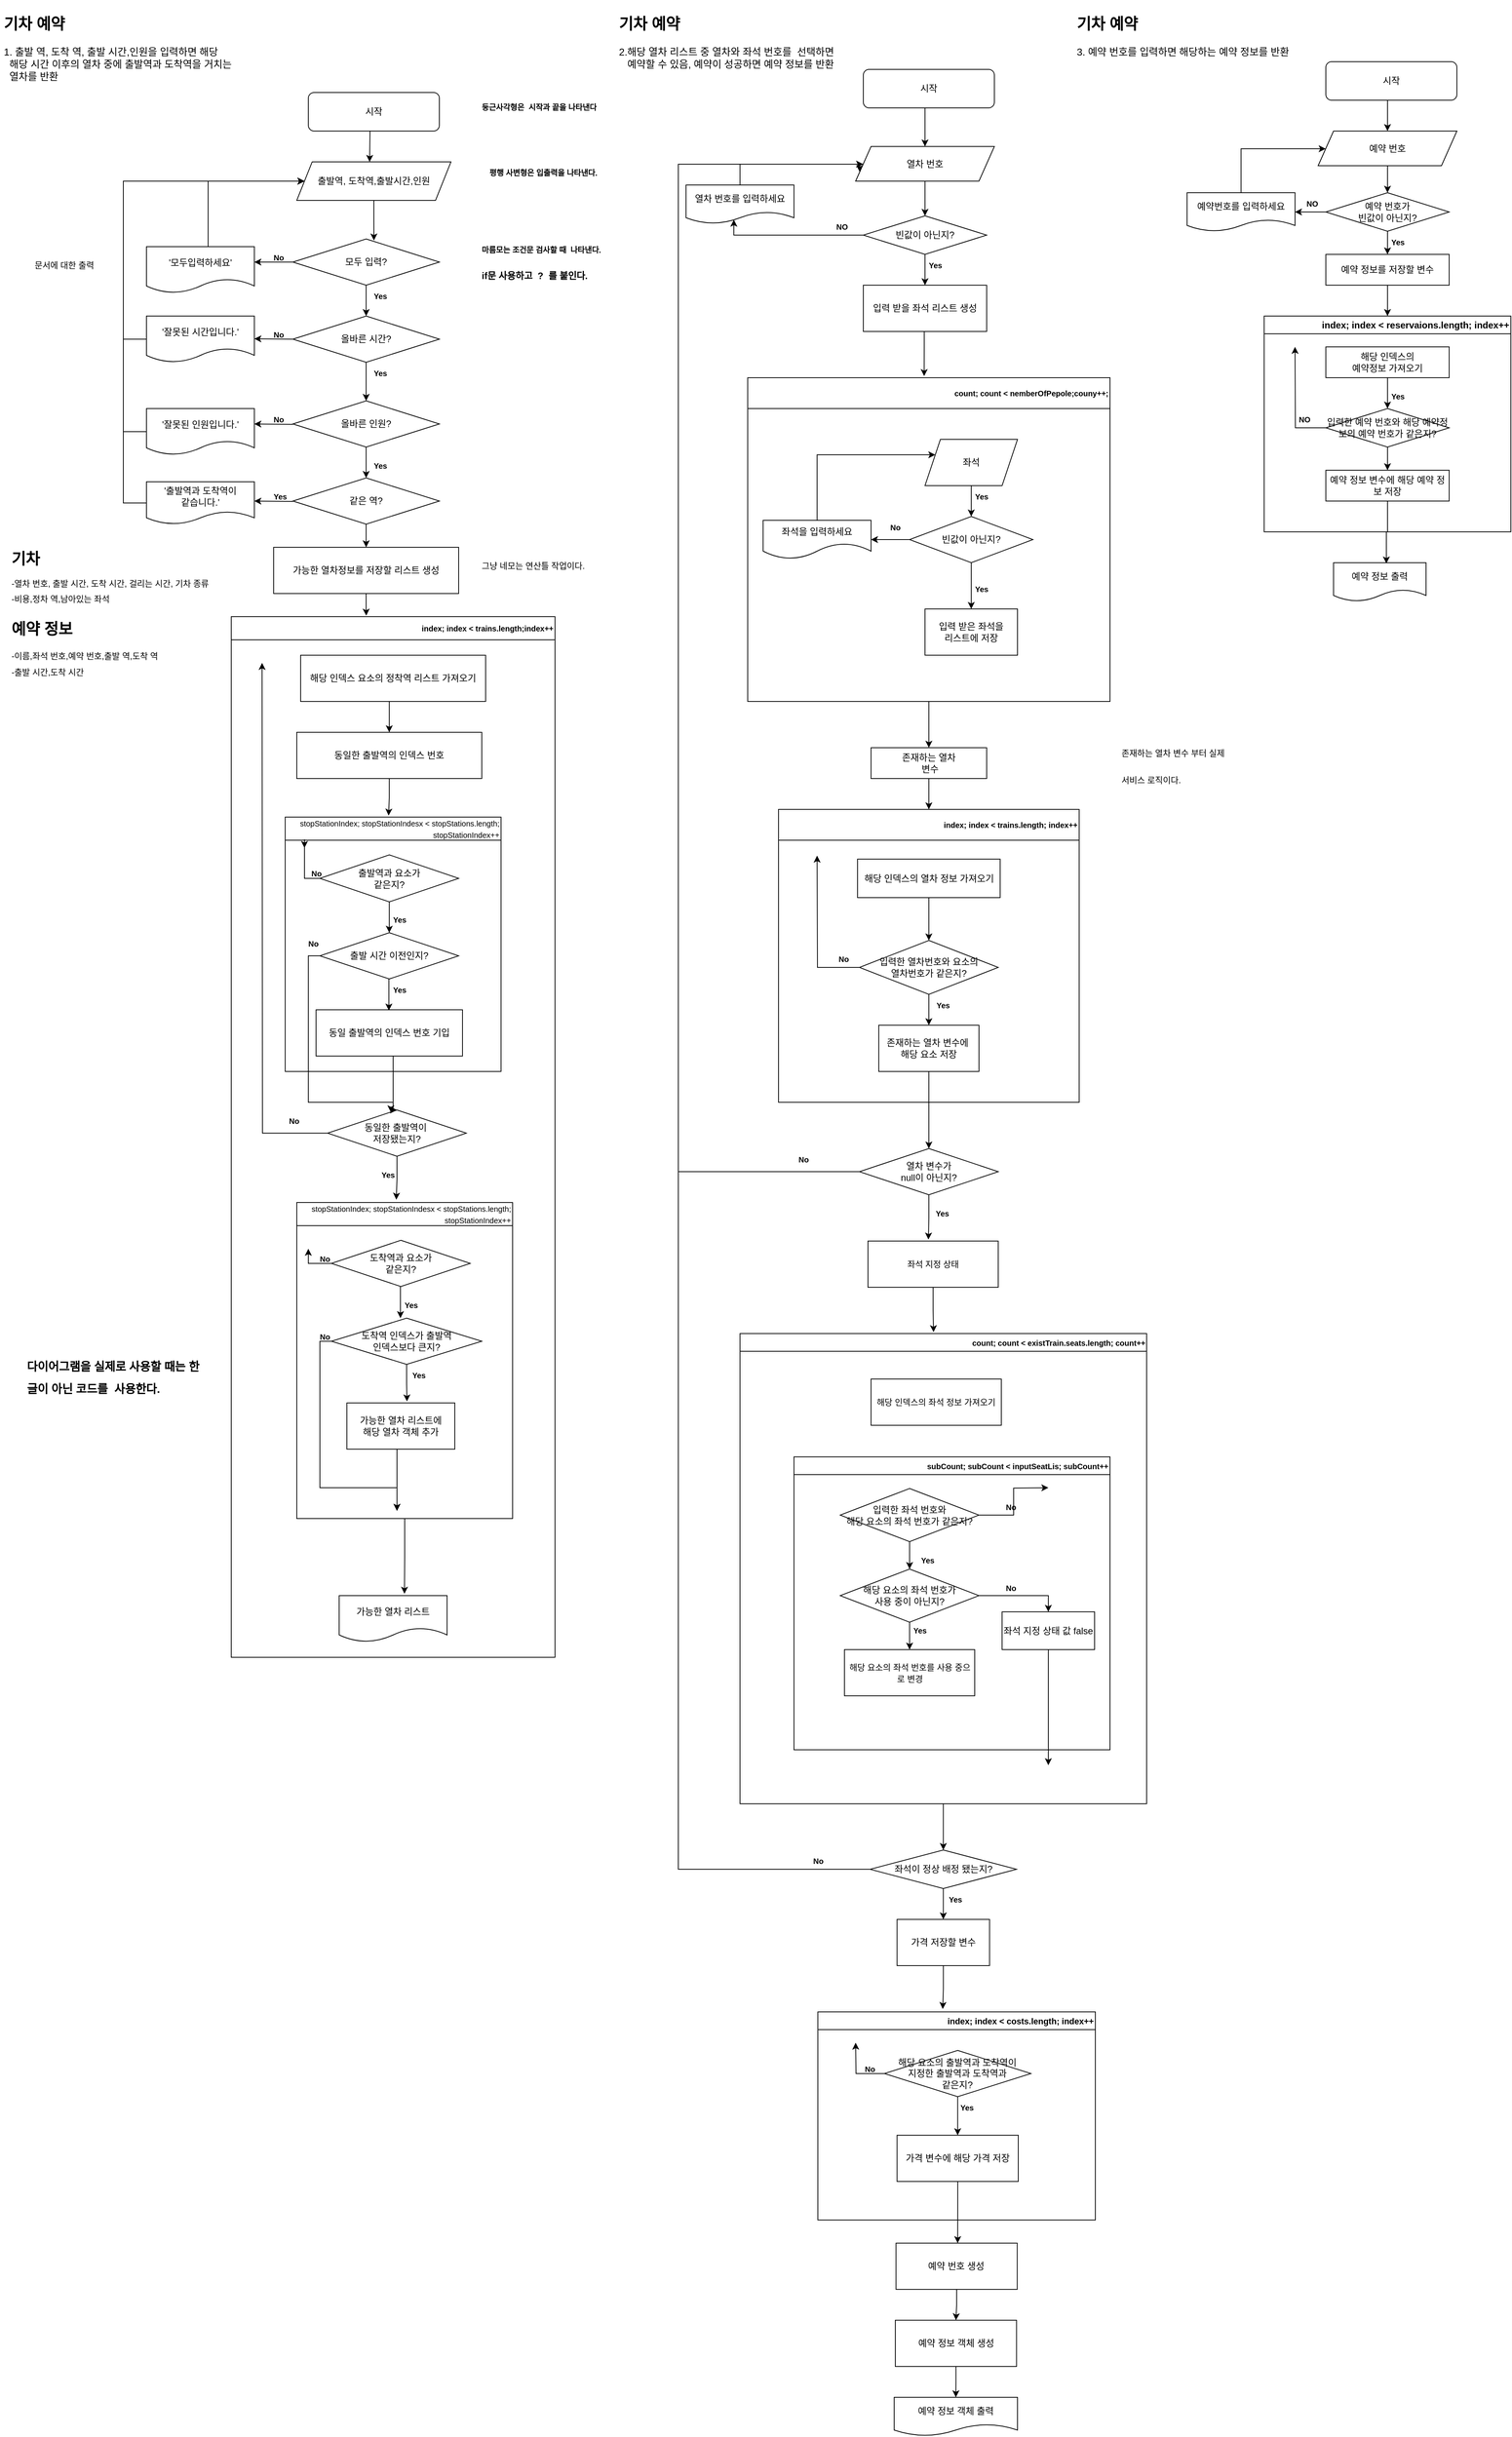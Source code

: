 <mxfile version="21.0.6" type="github">
  <diagram name="페이지-1" id="l79hUrKTXK1C4NnOyxBR">
    <mxGraphModel dx="907" dy="1777" grid="1" gridSize="10" guides="1" tooltips="1" connect="1" arrows="1" fold="1" page="1" pageScale="1" pageWidth="827" pageHeight="1169" math="0" shadow="0">
      <root>
        <mxCell id="0" />
        <mxCell id="1" parent="0" />
        <mxCell id="BK236hr4UTo6OThJQr9j-5" value="&lt;h1 style=&quot;&quot;&gt;&lt;div style=&quot;border-color: var(--border-color);&quot;&gt;&lt;font style=&quot;font-size: 20px;&quot;&gt;기차 예약&lt;/font&gt;&lt;/div&gt;&lt;div style=&quot;font-size: 13px; border-color: var(--border-color);&quot;&gt;&lt;br&gt;&lt;/div&gt;&lt;div style=&quot;font-size: 13px; border-color: var(--border-color); font-weight: 400;&quot;&gt;&lt;span style=&quot;border-color: var(--border-color); background-color: initial;&quot;&gt;1. 출발 역, 도착 역, 출발 시간,인원을 입력하면 해당&lt;/span&gt;&lt;/div&gt;&lt;div style=&quot;font-size: 13px; border-color: var(--border-color); font-weight: 400;&quot;&gt;&lt;span style=&quot;border-color: var(--border-color); background-color: initial;&quot;&gt;&amp;nbsp; 해당 시간 이후의 열차 중에 출발역과 도착역을 거치는&lt;/span&gt;&lt;/div&gt;&lt;div style=&quot;font-size: 13px; border-color: var(--border-color); font-weight: 400;&quot;&gt;&lt;span style=&quot;border-color: var(--border-color); background-color: initial;&quot;&gt;&amp;nbsp; 열차를 반환&amp;nbsp;&lt;/span&gt;&lt;/div&gt;&lt;div style=&quot;font-size: 13px; border-color: var(--border-color); font-weight: 400;&quot;&gt;&lt;span style=&quot;border-color: var(--border-color); background-color: initial;&quot;&gt;&lt;br style=&quot;border-color: var(--border-color);&quot;&gt;&lt;/span&gt;&lt;/div&gt;&lt;div style=&quot;font-size: 13px; border-color: var(--border-color); font-weight: 400;&quot;&gt;&lt;br&gt;&lt;/div&gt;&lt;/h1&gt;" style="text;html=1;strokeColor=none;fillColor=none;spacing=5;spacingTop=-20;whiteSpace=wrap;overflow=hidden;rounded=0;" parent="1" vertex="1">
          <mxGeometry width="350" height="110" as="geometry" />
        </mxCell>
        <mxCell id="BK236hr4UTo6OThJQr9j-6" value="&lt;h1 style=&quot;font-size: 20px;&quot;&gt;&lt;font style=&quot;font-size: 20px;&quot;&gt;기차&lt;/font&gt;&lt;/h1&gt;&lt;h1 style=&quot;font-size: 11px;&quot;&gt;&lt;span style=&quot;font-weight: normal;&quot;&gt;&lt;font style=&quot;font-size: 11px;&quot;&gt;-열차 번호, 출발 시간, 도착 시간, 걸리는 시간, 기차 종류&lt;/font&gt;&lt;/span&gt;&lt;/h1&gt;&lt;h1 style=&quot;font-size: 11px;&quot;&gt;&lt;span style=&quot;font-weight: normal;&quot;&gt;&lt;font style=&quot;font-size: 11px;&quot;&gt;-비용,정차 역,남아있는 좌석&lt;/font&gt;&lt;/span&gt;&lt;/h1&gt;&lt;h1 style=&quot;&quot;&gt;&lt;font style=&quot;&quot;&gt;&lt;span style=&quot;background-color: initial;&quot;&gt;&lt;font style=&quot;font-size: 20px;&quot;&gt;예약 정보&lt;/font&gt;&lt;/span&gt;&lt;br&gt;&lt;/font&gt;&lt;/h1&gt;&lt;h1 style=&quot;font-size: 11px;&quot;&gt;&lt;span style=&quot;font-weight: normal;&quot;&gt;&lt;font style=&quot;font-size: 11px;&quot;&gt;-이름,좌석 번호,예약 번호,출발 역,도착 역&lt;/font&gt;&lt;/span&gt;&lt;/h1&gt;&lt;h1 style=&quot;font-size: 11px;&quot;&gt;&lt;span style=&quot;font-weight: normal;&quot;&gt;&lt;font style=&quot;font-size: 11px;&quot;&gt;-출발 시간,도착 시간&lt;/font&gt;&lt;/span&gt;&lt;/h1&gt;&lt;div&gt;&lt;br&gt;&lt;/div&gt;" style="text;html=1;strokeColor=none;fillColor=none;spacing=5;spacingTop=-20;whiteSpace=wrap;overflow=hidden;rounded=0;" parent="1" vertex="1">
          <mxGeometry x="10" y="700" width="300" height="180" as="geometry" />
        </mxCell>
        <mxCell id="PJ1LDkQ1CQzFSU2runUw-1" value="시작" style="rounded=1;whiteSpace=wrap;html=1;" parent="1" vertex="1">
          <mxGeometry x="400" y="110" width="170" height="50" as="geometry" />
        </mxCell>
        <mxCell id="PJ1LDkQ1CQzFSU2runUw-135" style="edgeStyle=orthogonalEdgeStyle;rounded=0;orthogonalLoop=1;jettySize=auto;html=1;exitX=0.5;exitY=1;exitDx=0;exitDy=0;entryX=0.553;entryY=0.033;entryDx=0;entryDy=0;entryPerimeter=0;" parent="1" source="PJ1LDkQ1CQzFSU2runUw-2" target="PJ1LDkQ1CQzFSU2runUw-5" edge="1">
          <mxGeometry relative="1" as="geometry" />
        </mxCell>
        <mxCell id="PJ1LDkQ1CQzFSU2runUw-2" value="출발역, 도착역,출발시간,인원" style="shape=parallelogram;perimeter=parallelogramPerimeter;whiteSpace=wrap;html=1;fixedSize=1;" parent="1" vertex="1">
          <mxGeometry x="385" y="200" width="200" height="50" as="geometry" />
        </mxCell>
        <mxCell id="PJ1LDkQ1CQzFSU2runUw-3" value="&lt;h1&gt;&lt;font style=&quot;font-size: 10px;&quot;&gt;둥근사각형은&amp;nbsp; 시작과 끝을 나타낸다&lt;/font&gt;&lt;/h1&gt;" style="text;html=1;strokeColor=none;fillColor=none;spacing=5;spacingTop=-20;whiteSpace=wrap;overflow=hidden;rounded=0;" parent="1" vertex="1">
          <mxGeometry x="620" y="105" width="190" height="60" as="geometry" />
        </mxCell>
        <mxCell id="PJ1LDkQ1CQzFSU2runUw-4" value="" style="endArrow=classic;html=1;rounded=0;" parent="1" edge="1">
          <mxGeometry width="50" height="50" relative="1" as="geometry">
            <mxPoint x="480" y="160" as="sourcePoint" />
            <mxPoint x="479.5" y="200" as="targetPoint" />
            <Array as="points" />
          </mxGeometry>
        </mxCell>
        <mxCell id="PJ1LDkQ1CQzFSU2runUw-141" style="edgeStyle=orthogonalEdgeStyle;rounded=0;orthogonalLoop=1;jettySize=auto;html=1;" parent="1" source="PJ1LDkQ1CQzFSU2runUw-7" target="PJ1LDkQ1CQzFSU2runUw-2" edge="1">
          <mxGeometry relative="1" as="geometry">
            <Array as="points">
              <mxPoint x="270" y="225" />
            </Array>
          </mxGeometry>
        </mxCell>
        <mxCell id="PJ1LDkQ1CQzFSU2runUw-7" value="&#39;모두입력하세요&#39;" style="shape=document;whiteSpace=wrap;html=1;boundedLbl=1;" parent="1" vertex="1">
          <mxGeometry x="190" y="310" width="140" height="60" as="geometry" />
        </mxCell>
        <mxCell id="PJ1LDkQ1CQzFSU2runUw-10" value="&lt;h1&gt;&lt;span style=&quot;font-size: 10px;&quot;&gt;No&lt;/span&gt;&lt;/h1&gt;" style="text;html=1;strokeColor=none;fillColor=none;spacing=5;spacingTop=-20;whiteSpace=wrap;overflow=hidden;rounded=0;" parent="1" vertex="1">
          <mxGeometry x="350" y="300" width="30" height="30" as="geometry" />
        </mxCell>
        <mxCell id="PJ1LDkQ1CQzFSU2runUw-143" style="edgeStyle=orthogonalEdgeStyle;rounded=0;orthogonalLoop=1;jettySize=auto;html=1;exitX=0.5;exitY=1;exitDx=0;exitDy=0;" parent="1" source="PJ1LDkQ1CQzFSU2runUw-11" target="PJ1LDkQ1CQzFSU2runUw-19" edge="1">
          <mxGeometry relative="1" as="geometry" />
        </mxCell>
        <mxCell id="PJ1LDkQ1CQzFSU2runUw-11" value="올바른 시간?" style="rhombus;whiteSpace=wrap;html=1;" parent="1" vertex="1">
          <mxGeometry x="380" y="400" width="190" height="60" as="geometry" />
        </mxCell>
        <mxCell id="PJ1LDkQ1CQzFSU2runUw-140" style="edgeStyle=orthogonalEdgeStyle;rounded=0;orthogonalLoop=1;jettySize=auto;html=1;" parent="1" source="PJ1LDkQ1CQzFSU2runUw-12" target="PJ1LDkQ1CQzFSU2runUw-2" edge="1">
          <mxGeometry relative="1" as="geometry">
            <Array as="points">
              <mxPoint x="160" y="430" />
              <mxPoint x="160" y="225" />
            </Array>
          </mxGeometry>
        </mxCell>
        <mxCell id="PJ1LDkQ1CQzFSU2runUw-12" value="&#39;잘못된 시간입니다.&#39;" style="shape=document;whiteSpace=wrap;html=1;boundedLbl=1;" parent="1" vertex="1">
          <mxGeometry x="190" y="400" width="140" height="60" as="geometry" />
        </mxCell>
        <mxCell id="PJ1LDkQ1CQzFSU2runUw-13" value="" style="endArrow=classic;html=1;rounded=0;exitX=0;exitY=0.5;exitDx=0;exitDy=0;" parent="1" source="PJ1LDkQ1CQzFSU2runUw-11" edge="1">
          <mxGeometry width="50" height="50" relative="1" as="geometry">
            <mxPoint x="340" y="430" as="sourcePoint" />
            <mxPoint x="330" y="429.5" as="targetPoint" />
          </mxGeometry>
        </mxCell>
        <mxCell id="PJ1LDkQ1CQzFSU2runUw-16" value="&lt;h1&gt;&lt;span style=&quot;font-size: 10px;&quot;&gt;No&lt;/span&gt;&lt;/h1&gt;" style="text;html=1;strokeColor=none;fillColor=none;spacing=5;spacingTop=-20;whiteSpace=wrap;overflow=hidden;rounded=0;" parent="1" vertex="1">
          <mxGeometry x="350" y="400" width="30" height="30" as="geometry" />
        </mxCell>
        <mxCell id="PJ1LDkQ1CQzFSU2runUw-17" value="&lt;h1&gt;&lt;span style=&quot;font-size: 10px;&quot;&gt;Yes&lt;/span&gt;&lt;/h1&gt;" style="text;html=1;strokeColor=none;fillColor=none;spacing=5;spacingTop=-20;whiteSpace=wrap;overflow=hidden;rounded=0;" parent="1" vertex="1">
          <mxGeometry x="480" y="350" width="30" height="30" as="geometry" />
        </mxCell>
        <mxCell id="PJ1LDkQ1CQzFSU2runUw-18" value="&lt;h1&gt;&lt;span style=&quot;font-size: 10px;&quot;&gt;Yes&lt;/span&gt;&lt;/h1&gt;" style="text;html=1;strokeColor=none;fillColor=none;spacing=5;spacingTop=-20;whiteSpace=wrap;overflow=hidden;rounded=0;" parent="1" vertex="1">
          <mxGeometry x="480" y="450" width="30" height="30" as="geometry" />
        </mxCell>
        <mxCell id="PJ1LDkQ1CQzFSU2runUw-144" style="edgeStyle=orthogonalEdgeStyle;rounded=0;orthogonalLoop=1;jettySize=auto;html=1;entryX=0.5;entryY=0;entryDx=0;entryDy=0;" parent="1" source="PJ1LDkQ1CQzFSU2runUw-19" target="PJ1LDkQ1CQzFSU2runUw-80" edge="1">
          <mxGeometry relative="1" as="geometry" />
        </mxCell>
        <mxCell id="PJ1LDkQ1CQzFSU2runUw-19" value="올바른 인원?" style="rhombus;whiteSpace=wrap;html=1;" parent="1" vertex="1">
          <mxGeometry x="380" y="510" width="190" height="60" as="geometry" />
        </mxCell>
        <mxCell id="PJ1LDkQ1CQzFSU2runUw-22" value="&lt;div style=&quot;&quot;&gt;&lt;span style=&quot;background-color: initial;&quot;&gt;&lt;font style=&quot;font-size: 10px;&quot;&gt;index; index &amp;lt; trains.length;index++&lt;/font&gt;&lt;/span&gt;&lt;/div&gt;" style="swimlane;whiteSpace=wrap;html=1;startSize=30;align=right;" parent="1" vertex="1">
          <mxGeometry x="300" y="790" width="420" height="1350" as="geometry" />
        </mxCell>
        <mxCell id="PJ1LDkQ1CQzFSU2runUw-149" style="edgeStyle=orthogonalEdgeStyle;rounded=0;orthogonalLoop=1;jettySize=auto;html=1;entryX=0.5;entryY=0;entryDx=0;entryDy=0;" parent="PJ1LDkQ1CQzFSU2runUw-22" source="PJ1LDkQ1CQzFSU2runUw-30" target="PJ1LDkQ1CQzFSU2runUw-46" edge="1">
          <mxGeometry relative="1" as="geometry">
            <Array as="points">
              <mxPoint x="205" y="120" />
              <mxPoint x="205" y="120" />
            </Array>
          </mxGeometry>
        </mxCell>
        <mxCell id="PJ1LDkQ1CQzFSU2runUw-30" value="해당 인덱스 요소의 정착역 리스트 가져오기" style="rounded=0;whiteSpace=wrap;html=1;" parent="PJ1LDkQ1CQzFSU2runUw-22" vertex="1">
          <mxGeometry x="90" y="50" width="240" height="60" as="geometry" />
        </mxCell>
        <mxCell id="PJ1LDkQ1CQzFSU2runUw-31" value="&lt;div style=&quot;&quot;&gt;&lt;span style=&quot;font-size: 10px; font-weight: normal; background-color: initial;&quot;&gt;stopStationIndex; stopStationIndesx &amp;lt; stopStations.length; stopStationIndex++&lt;/span&gt;&lt;/div&gt;" style="swimlane;whiteSpace=wrap;html=1;align=right;startSize=30;" parent="PJ1LDkQ1CQzFSU2runUw-22" vertex="1">
          <mxGeometry x="70" y="260" width="280" height="330" as="geometry" />
        </mxCell>
        <mxCell id="PJ1LDkQ1CQzFSU2runUw-124" style="edgeStyle=orthogonalEdgeStyle;rounded=0;orthogonalLoop=1;jettySize=auto;html=1;" parent="PJ1LDkQ1CQzFSU2runUw-31" source="PJ1LDkQ1CQzFSU2runUw-47" edge="1">
          <mxGeometry relative="1" as="geometry">
            <mxPoint x="25" y="40" as="targetPoint" />
          </mxGeometry>
        </mxCell>
        <mxCell id="PJ1LDkQ1CQzFSU2runUw-154" style="edgeStyle=orthogonalEdgeStyle;rounded=0;orthogonalLoop=1;jettySize=auto;html=1;entryX=0.5;entryY=0;entryDx=0;entryDy=0;" parent="PJ1LDkQ1CQzFSU2runUw-31" source="PJ1LDkQ1CQzFSU2runUw-47" target="PJ1LDkQ1CQzFSU2runUw-78" edge="1">
          <mxGeometry relative="1" as="geometry" />
        </mxCell>
        <mxCell id="PJ1LDkQ1CQzFSU2runUw-47" value="출발역과 요소가&lt;br&gt;같은지?" style="rhombus;whiteSpace=wrap;html=1;" parent="PJ1LDkQ1CQzFSU2runUw-31" vertex="1">
          <mxGeometry x="45" y="49" width="180" height="61" as="geometry" />
        </mxCell>
        <mxCell id="PJ1LDkQ1CQzFSU2runUw-48" value="동일 출발역의 인덱스 번호 기입" style="rounded=0;whiteSpace=wrap;html=1;" parent="PJ1LDkQ1CQzFSU2runUw-31" vertex="1">
          <mxGeometry x="40" y="250" width="190" height="60" as="geometry" />
        </mxCell>
        <mxCell id="PJ1LDkQ1CQzFSU2runUw-78" value="출발 시간 이전인지?" style="rhombus;whiteSpace=wrap;html=1;" parent="PJ1LDkQ1CQzFSU2runUw-31" vertex="1">
          <mxGeometry x="45" y="150" width="180" height="60" as="geometry" />
        </mxCell>
        <mxCell id="PJ1LDkQ1CQzFSU2runUw-89" value="" style="endArrow=classic;html=1;rounded=0;" parent="PJ1LDkQ1CQzFSU2runUw-31" edge="1">
          <mxGeometry width="50" height="50" relative="1" as="geometry">
            <mxPoint x="134.5" y="210" as="sourcePoint" />
            <mxPoint x="134.5" y="251" as="targetPoint" />
            <Array as="points" />
          </mxGeometry>
        </mxCell>
        <mxCell id="PJ1LDkQ1CQzFSU2runUw-110" value="&lt;h1&gt;&lt;span style=&quot;font-size: 10px;&quot;&gt;Yes&lt;/span&gt;&lt;/h1&gt;" style="text;html=1;strokeColor=none;fillColor=none;spacing=5;spacingTop=-20;whiteSpace=wrap;overflow=hidden;rounded=0;" parent="PJ1LDkQ1CQzFSU2runUw-31" vertex="1">
          <mxGeometry x="135" y="109" width="30" height="30" as="geometry" />
        </mxCell>
        <mxCell id="PJ1LDkQ1CQzFSU2runUw-112" value="&lt;h1&gt;&lt;span style=&quot;font-size: 10px;&quot;&gt;Yes&lt;/span&gt;&lt;/h1&gt;" style="text;html=1;strokeColor=none;fillColor=none;spacing=5;spacingTop=-20;whiteSpace=wrap;overflow=hidden;rounded=0;" parent="PJ1LDkQ1CQzFSU2runUw-31" vertex="1">
          <mxGeometry x="135" y="200" width="30" height="30" as="geometry" />
        </mxCell>
        <mxCell id="PJ1LDkQ1CQzFSU2runUw-113" value="&lt;h1&gt;&lt;span style=&quot;font-size: 10px;&quot;&gt;No&lt;/span&gt;&lt;/h1&gt;" style="text;html=1;strokeColor=none;fillColor=none;spacing=5;spacingTop=-20;whiteSpace=wrap;overflow=hidden;rounded=0;" parent="PJ1LDkQ1CQzFSU2runUw-31" vertex="1">
          <mxGeometry x="25" y="140" width="30" height="30" as="geometry" />
        </mxCell>
        <mxCell id="PJ1LDkQ1CQzFSU2runUw-125" value="&lt;h1&gt;&lt;span style=&quot;font-size: 10px;&quot;&gt;No&lt;/span&gt;&lt;/h1&gt;" style="text;html=1;strokeColor=none;fillColor=none;spacing=5;spacingTop=-20;whiteSpace=wrap;overflow=hidden;rounded=0;" parent="PJ1LDkQ1CQzFSU2runUw-31" vertex="1">
          <mxGeometry x="29" y="49" width="30" height="30" as="geometry" />
        </mxCell>
        <mxCell id="PJ1LDkQ1CQzFSU2runUw-148" style="edgeStyle=orthogonalEdgeStyle;rounded=0;orthogonalLoop=1;jettySize=auto;html=1;entryX=0.479;entryY=-0.006;entryDx=0;entryDy=0;entryPerimeter=0;" parent="PJ1LDkQ1CQzFSU2runUw-22" source="PJ1LDkQ1CQzFSU2runUw-46" target="PJ1LDkQ1CQzFSU2runUw-31" edge="1">
          <mxGeometry relative="1" as="geometry" />
        </mxCell>
        <mxCell id="PJ1LDkQ1CQzFSU2runUw-46" value="동일한 출발역의 인덱스 번호" style="rounded=0;whiteSpace=wrap;html=1;" parent="PJ1LDkQ1CQzFSU2runUw-22" vertex="1">
          <mxGeometry x="85" y="150" width="240" height="60" as="geometry" />
        </mxCell>
        <mxCell id="PJ1LDkQ1CQzFSU2runUw-130" style="edgeStyle=orthogonalEdgeStyle;rounded=0;orthogonalLoop=1;jettySize=auto;html=1;entryX=0.461;entryY=-0.009;entryDx=0;entryDy=0;entryPerimeter=0;" parent="PJ1LDkQ1CQzFSU2runUw-22" source="PJ1LDkQ1CQzFSU2runUw-51" target="PJ1LDkQ1CQzFSU2runUw-55" edge="1">
          <mxGeometry relative="1" as="geometry" />
        </mxCell>
        <mxCell id="PJ1LDkQ1CQzFSU2runUw-131" style="edgeStyle=orthogonalEdgeStyle;rounded=0;orthogonalLoop=1;jettySize=auto;html=1;" parent="PJ1LDkQ1CQzFSU2runUw-22" source="PJ1LDkQ1CQzFSU2runUw-51" edge="1">
          <mxGeometry relative="1" as="geometry">
            <mxPoint x="40" y="60" as="targetPoint" />
          </mxGeometry>
        </mxCell>
        <mxCell id="PJ1LDkQ1CQzFSU2runUw-51" value="동일한 출발역이&amp;nbsp;&lt;br&gt;저장됐는지?" style="rhombus;whiteSpace=wrap;html=1;" parent="PJ1LDkQ1CQzFSU2runUw-22" vertex="1">
          <mxGeometry x="125" y="640" width="180" height="60" as="geometry" />
        </mxCell>
        <mxCell id="PJ1LDkQ1CQzFSU2runUw-159" style="edgeStyle=orthogonalEdgeStyle;rounded=0;orthogonalLoop=1;jettySize=auto;html=1;entryX=0.605;entryY=-0.042;entryDx=0;entryDy=0;entryPerimeter=0;" parent="PJ1LDkQ1CQzFSU2runUw-22" source="PJ1LDkQ1CQzFSU2runUw-55" target="PJ1LDkQ1CQzFSU2runUw-77" edge="1">
          <mxGeometry relative="1" as="geometry" />
        </mxCell>
        <mxCell id="PJ1LDkQ1CQzFSU2runUw-55" value="&lt;div style=&quot;&quot;&gt;&lt;span style=&quot;font-size: 10px; font-weight: normal; background-color: initial;&quot;&gt;stopStationIndex; stopStationIndesx &amp;lt; stopStations.length; stopStationIndex++&lt;/span&gt;&lt;/div&gt;" style="swimlane;whiteSpace=wrap;html=1;align=right;startSize=30;" parent="PJ1LDkQ1CQzFSU2runUw-22" vertex="1">
          <mxGeometry x="85" y="760" width="280" height="410" as="geometry" />
        </mxCell>
        <mxCell id="PJ1LDkQ1CQzFSU2runUw-56" value="도착역과 요소가&lt;br&gt;같은지?" style="rhombus;whiteSpace=wrap;html=1;" parent="PJ1LDkQ1CQzFSU2runUw-55" vertex="1">
          <mxGeometry x="45" y="49" width="180" height="60" as="geometry" />
        </mxCell>
        <mxCell id="PJ1LDkQ1CQzFSU2runUw-59" value="" style="endArrow=classic;html=1;rounded=0;" parent="PJ1LDkQ1CQzFSU2runUw-55" edge="1">
          <mxGeometry width="50" height="50" relative="1" as="geometry">
            <mxPoint x="134.5" y="109" as="sourcePoint" />
            <mxPoint x="134.5" y="150" as="targetPoint" />
            <Array as="points" />
          </mxGeometry>
        </mxCell>
        <mxCell id="PJ1LDkQ1CQzFSU2runUw-128" style="edgeStyle=orthogonalEdgeStyle;rounded=0;orthogonalLoop=1;jettySize=auto;html=1;" parent="PJ1LDkQ1CQzFSU2runUw-55" source="PJ1LDkQ1CQzFSU2runUw-60" edge="1">
          <mxGeometry relative="1" as="geometry">
            <mxPoint x="130" y="400" as="targetPoint" />
            <Array as="points">
              <mxPoint x="30" y="180" />
              <mxPoint x="30" y="370" />
              <mxPoint x="130" y="370" />
            </Array>
          </mxGeometry>
        </mxCell>
        <mxCell id="PJ1LDkQ1CQzFSU2runUw-156" style="edgeStyle=orthogonalEdgeStyle;rounded=0;orthogonalLoop=1;jettySize=auto;html=1;entryX=0.557;entryY=-0.033;entryDx=0;entryDy=0;entryPerimeter=0;" parent="PJ1LDkQ1CQzFSU2runUw-55" source="PJ1LDkQ1CQzFSU2runUw-60" target="PJ1LDkQ1CQzFSU2runUw-61" edge="1">
          <mxGeometry relative="1" as="geometry" />
        </mxCell>
        <mxCell id="PJ1LDkQ1CQzFSU2runUw-60" value="도착역 인덱스가 출발역&lt;br&gt;인덱스보다 큰지?" style="rhombus;whiteSpace=wrap;html=1;" parent="PJ1LDkQ1CQzFSU2runUw-55" vertex="1">
          <mxGeometry x="45" y="150" width="195" height="60" as="geometry" />
        </mxCell>
        <mxCell id="PJ1LDkQ1CQzFSU2runUw-129" style="edgeStyle=orthogonalEdgeStyle;rounded=0;orthogonalLoop=1;jettySize=auto;html=1;" parent="PJ1LDkQ1CQzFSU2runUw-55" source="PJ1LDkQ1CQzFSU2runUw-61" edge="1">
          <mxGeometry relative="1" as="geometry">
            <mxPoint x="130" y="400" as="targetPoint" />
            <Array as="points">
              <mxPoint x="130" y="400" />
            </Array>
          </mxGeometry>
        </mxCell>
        <mxCell id="PJ1LDkQ1CQzFSU2runUw-61" value="가능한 열차 리스트에 &lt;br&gt;해당 열차 객체 추가" style="rounded=0;whiteSpace=wrap;html=1;" parent="PJ1LDkQ1CQzFSU2runUw-55" vertex="1">
          <mxGeometry x="65" y="260" width="140" height="60" as="geometry" />
        </mxCell>
        <mxCell id="PJ1LDkQ1CQzFSU2runUw-91" value="&lt;h1&gt;&lt;span style=&quot;font-size: 10px;&quot;&gt;Yes&lt;/span&gt;&lt;/h1&gt;" style="text;html=1;strokeColor=none;fillColor=none;spacing=5;spacingTop=-20;whiteSpace=wrap;overflow=hidden;rounded=0;" parent="PJ1LDkQ1CQzFSU2runUw-55" vertex="1">
          <mxGeometry x="135" y="109" width="30" height="30" as="geometry" />
        </mxCell>
        <mxCell id="PJ1LDkQ1CQzFSU2runUw-92" value="&lt;h1&gt;&lt;span style=&quot;font-size: 10px;&quot;&gt;Yes&lt;/span&gt;&lt;/h1&gt;" style="text;html=1;strokeColor=none;fillColor=none;spacing=5;spacingTop=-20;whiteSpace=wrap;overflow=hidden;rounded=0;" parent="PJ1LDkQ1CQzFSU2runUw-55" vertex="1">
          <mxGeometry x="145" y="200" width="30" height="30" as="geometry" />
        </mxCell>
        <mxCell id="PJ1LDkQ1CQzFSU2runUw-116" value="&lt;h1&gt;&lt;span style=&quot;font-size: 10px;&quot;&gt;No&lt;/span&gt;&lt;/h1&gt;" style="text;html=1;strokeColor=none;fillColor=none;spacing=5;spacingTop=-20;whiteSpace=wrap;overflow=hidden;rounded=0;" parent="PJ1LDkQ1CQzFSU2runUw-55" vertex="1">
          <mxGeometry x="25" y="150" width="30" height="30" as="geometry" />
        </mxCell>
        <mxCell id="PJ1LDkQ1CQzFSU2runUw-118" value="&lt;h1&gt;&lt;span style=&quot;font-size: 10px;&quot;&gt;No&lt;/span&gt;&lt;/h1&gt;" style="text;html=1;strokeColor=none;fillColor=none;spacing=5;spacingTop=-20;whiteSpace=wrap;overflow=hidden;rounded=0;" parent="PJ1LDkQ1CQzFSU2runUw-55" vertex="1">
          <mxGeometry x="25" y="49" width="30" height="30" as="geometry" />
        </mxCell>
        <mxCell id="PJ1LDkQ1CQzFSU2runUw-106" value="&lt;h1&gt;&lt;span style=&quot;font-size: 10px;&quot;&gt;Yes&lt;/span&gt;&lt;/h1&gt;" style="text;html=1;strokeColor=none;fillColor=none;spacing=5;spacingTop=-20;whiteSpace=wrap;overflow=hidden;rounded=0;" parent="PJ1LDkQ1CQzFSU2runUw-22" vertex="1">
          <mxGeometry x="190" y="700" width="30" height="30" as="geometry" />
        </mxCell>
        <mxCell id="PJ1LDkQ1CQzFSU2runUw-115" value="&lt;h1&gt;&lt;span style=&quot;font-size: 10px;&quot;&gt;No&lt;/span&gt;&lt;/h1&gt;" style="text;html=1;strokeColor=none;fillColor=none;spacing=5;spacingTop=-20;whiteSpace=wrap;overflow=hidden;rounded=0;" parent="PJ1LDkQ1CQzFSU2runUw-22" vertex="1">
          <mxGeometry x="70" y="630" width="30" height="30" as="geometry" />
        </mxCell>
        <mxCell id="PJ1LDkQ1CQzFSU2runUw-77" value="가능한 열차 리스트" style="shape=document;whiteSpace=wrap;html=1;boundedLbl=1;" parent="PJ1LDkQ1CQzFSU2runUw-22" vertex="1">
          <mxGeometry x="140" y="1270" width="140" height="60" as="geometry" />
        </mxCell>
        <mxCell id="PJ1LDkQ1CQzFSU2runUw-150" style="edgeStyle=orthogonalEdgeStyle;rounded=0;orthogonalLoop=1;jettySize=auto;html=1;entryX=0.456;entryY=0.05;entryDx=0;entryDy=0;entryPerimeter=0;" parent="PJ1LDkQ1CQzFSU2runUw-22" source="PJ1LDkQ1CQzFSU2runUw-48" target="PJ1LDkQ1CQzFSU2runUw-51" edge="1">
          <mxGeometry relative="1" as="geometry">
            <mxPoint x="215" y="630" as="targetPoint" />
            <Array as="points">
              <mxPoint x="210" y="640" />
              <mxPoint x="207" y="640" />
            </Array>
          </mxGeometry>
        </mxCell>
        <mxCell id="PJ1LDkQ1CQzFSU2runUw-153" style="edgeStyle=orthogonalEdgeStyle;rounded=0;orthogonalLoop=1;jettySize=auto;html=1;" parent="PJ1LDkQ1CQzFSU2runUw-22" source="PJ1LDkQ1CQzFSU2runUw-78" edge="1">
          <mxGeometry relative="1" as="geometry">
            <mxPoint x="215" y="640" as="targetPoint" />
            <Array as="points">
              <mxPoint x="100" y="440" />
              <mxPoint x="100" y="630" />
              <mxPoint x="210" y="630" />
              <mxPoint x="210" y="640" />
            </Array>
          </mxGeometry>
        </mxCell>
        <mxCell id="PJ1LDkQ1CQzFSU2runUw-142" style="edgeStyle=orthogonalEdgeStyle;rounded=0;orthogonalLoop=1;jettySize=auto;html=1;entryX=0.5;entryY=0;entryDx=0;entryDy=0;" parent="1" source="PJ1LDkQ1CQzFSU2runUw-5" target="PJ1LDkQ1CQzFSU2runUw-11" edge="1">
          <mxGeometry relative="1" as="geometry" />
        </mxCell>
        <mxCell id="rN_voGvL153HVdvRliYI-177" style="edgeStyle=orthogonalEdgeStyle;rounded=0;orthogonalLoop=1;jettySize=auto;html=1;exitX=0;exitY=0.5;exitDx=0;exitDy=0;" parent="1" source="PJ1LDkQ1CQzFSU2runUw-5" edge="1">
          <mxGeometry relative="1" as="geometry">
            <mxPoint x="330" y="330" as="targetPoint" />
            <Array as="points" />
          </mxGeometry>
        </mxCell>
        <mxCell id="PJ1LDkQ1CQzFSU2runUw-5" value="모두 입력?" style="rhombus;whiteSpace=wrap;html=1;" parent="1" vertex="1">
          <mxGeometry x="380" y="300" width="190" height="60" as="geometry" />
        </mxCell>
        <mxCell id="PJ1LDkQ1CQzFSU2runUw-139" style="edgeStyle=orthogonalEdgeStyle;rounded=0;orthogonalLoop=1;jettySize=auto;html=1;" parent="1" source="PJ1LDkQ1CQzFSU2runUw-24" target="PJ1LDkQ1CQzFSU2runUw-2" edge="1">
          <mxGeometry relative="1" as="geometry">
            <Array as="points">
              <mxPoint x="160" y="550" />
              <mxPoint x="160" y="225" />
            </Array>
          </mxGeometry>
        </mxCell>
        <mxCell id="PJ1LDkQ1CQzFSU2runUw-24" value="&#39;잘못된 인원입니다.&#39;" style="shape=document;whiteSpace=wrap;html=1;boundedLbl=1;" parent="1" vertex="1">
          <mxGeometry x="190" y="520" width="140" height="60" as="geometry" />
        </mxCell>
        <mxCell id="PJ1LDkQ1CQzFSU2runUw-26" value="&lt;h1&gt;&lt;span style=&quot;font-size: 10px;&quot;&gt;Yes&lt;/span&gt;&lt;/h1&gt;" style="text;html=1;strokeColor=none;fillColor=none;spacing=5;spacingTop=-20;whiteSpace=wrap;overflow=hidden;rounded=0;" parent="1" vertex="1">
          <mxGeometry x="480" y="570" width="30" height="30" as="geometry" />
        </mxCell>
        <mxCell id="PJ1LDkQ1CQzFSU2runUw-27" value="&lt;h1&gt;&lt;span style=&quot;font-size: 10px;&quot;&gt;No&lt;/span&gt;&lt;/h1&gt;" style="text;html=1;strokeColor=none;fillColor=none;spacing=5;spacingTop=-20;whiteSpace=wrap;overflow=hidden;rounded=0;" parent="1" vertex="1">
          <mxGeometry x="350" y="510" width="30" height="30" as="geometry" />
        </mxCell>
        <mxCell id="PJ1LDkQ1CQzFSU2runUw-28" value="" style="endArrow=classic;html=1;rounded=0;exitX=0;exitY=0.5;exitDx=0;exitDy=0;" parent="1" edge="1">
          <mxGeometry width="50" height="50" relative="1" as="geometry">
            <mxPoint x="380" y="540.5" as="sourcePoint" />
            <mxPoint x="330" y="540" as="targetPoint" />
          </mxGeometry>
        </mxCell>
        <mxCell id="PJ1LDkQ1CQzFSU2runUw-40" value="&lt;h1&gt;&lt;font style=&quot;font-size: 10px;&quot;&gt;평행 사변형은 입출력을 나타낸다.&lt;/font&gt;&lt;/h1&gt;" style="text;html=1;strokeColor=none;fillColor=none;spacing=5;spacingTop=-20;whiteSpace=wrap;overflow=hidden;rounded=0;" parent="1" vertex="1">
          <mxGeometry x="630" y="190" width="190" height="60" as="geometry" />
        </mxCell>
        <mxCell id="PJ1LDkQ1CQzFSU2runUw-41" value="&lt;h1&gt;&lt;font style=&quot;font-size: 10px;&quot;&gt;마름모는 조건문 검사할 때&amp;nbsp; 나타낸다.&lt;/font&gt;&lt;/h1&gt;&lt;div&gt;&lt;b&gt;if문 사용하고&amp;nbsp; ?&amp;nbsp; 를 붙인다.&lt;/b&gt;&lt;/div&gt;&lt;div&gt;&lt;br&gt;&lt;/div&gt;" style="text;html=1;strokeColor=none;fillColor=none;spacing=5;spacingTop=-20;whiteSpace=wrap;overflow=hidden;rounded=0;" parent="1" vertex="1">
          <mxGeometry x="620" y="290" width="190" height="70" as="geometry" />
        </mxCell>
        <mxCell id="PJ1LDkQ1CQzFSU2runUw-42" value="&lt;h1&gt;&lt;span style=&quot;font-weight: 400;&quot;&gt;&lt;font style=&quot;font-size: 11px;&quot;&gt;그냥 네모는 연산틀 작업이다.&amp;nbsp;&lt;/font&gt;&lt;/span&gt;&lt;/h1&gt;" style="text;html=1;strokeColor=none;fillColor=none;spacing=5;spacingTop=-20;whiteSpace=wrap;overflow=hidden;rounded=0;" parent="1" vertex="1">
          <mxGeometry x="620" y="700" width="190" height="40" as="geometry" />
        </mxCell>
        <mxCell id="PJ1LDkQ1CQzFSU2runUw-43" value="&lt;h1&gt;&lt;span style=&quot;font-weight: 400;&quot;&gt;&lt;font style=&quot;font-size: 11px;&quot;&gt;문서에 대한 출력&lt;/font&gt;&lt;/span&gt;&lt;/h1&gt;" style="text;html=1;strokeColor=none;fillColor=none;spacing=5;spacingTop=-20;whiteSpace=wrap;overflow=hidden;rounded=0;" parent="1" vertex="1">
          <mxGeometry x="40" y="310" width="100" height="40" as="geometry" />
        </mxCell>
        <mxCell id="PJ1LDkQ1CQzFSU2runUw-146" style="edgeStyle=orthogonalEdgeStyle;rounded=0;orthogonalLoop=1;jettySize=auto;html=1;entryX=0.417;entryY=-0.001;entryDx=0;entryDy=0;entryPerimeter=0;" parent="1" source="PJ1LDkQ1CQzFSU2runUw-45" target="PJ1LDkQ1CQzFSU2runUw-22" edge="1">
          <mxGeometry relative="1" as="geometry" />
        </mxCell>
        <mxCell id="PJ1LDkQ1CQzFSU2runUw-45" value="가능한 열차정보를 저장할 리스트 생성" style="rounded=0;whiteSpace=wrap;html=1;" parent="1" vertex="1">
          <mxGeometry x="355" y="700" width="240" height="60" as="geometry" />
        </mxCell>
        <mxCell id="PJ1LDkQ1CQzFSU2runUw-145" style="edgeStyle=orthogonalEdgeStyle;rounded=0;orthogonalLoop=1;jettySize=auto;html=1;exitX=0.5;exitY=1;exitDx=0;exitDy=0;entryX=0.5;entryY=0;entryDx=0;entryDy=0;" parent="1" source="PJ1LDkQ1CQzFSU2runUw-80" target="PJ1LDkQ1CQzFSU2runUw-45" edge="1">
          <mxGeometry relative="1" as="geometry" />
        </mxCell>
        <mxCell id="PJ1LDkQ1CQzFSU2runUw-80" value="같은 역?" style="rhombus;whiteSpace=wrap;html=1;" parent="1" vertex="1">
          <mxGeometry x="380" y="610" width="190" height="60" as="geometry" />
        </mxCell>
        <mxCell id="PJ1LDkQ1CQzFSU2runUw-138" style="edgeStyle=orthogonalEdgeStyle;rounded=0;orthogonalLoop=1;jettySize=auto;html=1;" parent="1" source="PJ1LDkQ1CQzFSU2runUw-81" target="PJ1LDkQ1CQzFSU2runUw-2" edge="1">
          <mxGeometry relative="1" as="geometry">
            <Array as="points">
              <mxPoint x="160" y="643" />
              <mxPoint x="160" y="225" />
            </Array>
          </mxGeometry>
        </mxCell>
        <mxCell id="PJ1LDkQ1CQzFSU2runUw-81" value="&#39;출발역과 도착역이 &lt;br&gt;같습니다.&#39;" style="shape=document;whiteSpace=wrap;html=1;boundedLbl=1;" parent="1" vertex="1">
          <mxGeometry x="190" y="615" width="140" height="55" as="geometry" />
        </mxCell>
        <mxCell id="PJ1LDkQ1CQzFSU2runUw-82" value="" style="endArrow=classic;html=1;rounded=0;exitX=0;exitY=0.5;exitDx=0;exitDy=0;" parent="1" edge="1">
          <mxGeometry width="50" height="50" relative="1" as="geometry">
            <mxPoint x="380" y="640.5" as="sourcePoint" />
            <mxPoint x="330" y="640" as="targetPoint" />
          </mxGeometry>
        </mxCell>
        <mxCell id="PJ1LDkQ1CQzFSU2runUw-84" value="&lt;h1&gt;&lt;span style=&quot;font-size: 10px;&quot;&gt;Yes&lt;/span&gt;&lt;/h1&gt;" style="text;html=1;strokeColor=none;fillColor=none;spacing=5;spacingTop=-20;whiteSpace=wrap;overflow=hidden;rounded=0;" parent="1" vertex="1">
          <mxGeometry x="350" y="610" width="30" height="30" as="geometry" />
        </mxCell>
        <mxCell id="PJ1LDkQ1CQzFSU2runUw-127" style="edgeStyle=orthogonalEdgeStyle;rounded=0;orthogonalLoop=1;jettySize=auto;html=1;" parent="1" source="PJ1LDkQ1CQzFSU2runUw-56" edge="1">
          <mxGeometry relative="1" as="geometry">
            <mxPoint x="400" y="1610" as="targetPoint" />
            <Array as="points">
              <mxPoint x="400" y="1629" />
            </Array>
          </mxGeometry>
        </mxCell>
        <mxCell id="PJ1LDkQ1CQzFSU2runUw-157" value="&lt;h1&gt;&lt;font style=&quot;font-size: 15px;&quot;&gt;다이어그램을 실제로 사용할 때는 한글이 아닌 코드를&amp;nbsp; 사용한다.&lt;/font&gt;&lt;/h1&gt;" style="text;html=1;strokeColor=none;fillColor=none;spacing=5;spacingTop=-20;whiteSpace=wrap;overflow=hidden;rounded=0;" parent="1" vertex="1">
          <mxGeometry x="30" y="1740" width="240" height="70" as="geometry" />
        </mxCell>
        <mxCell id="rN_voGvL153HVdvRliYI-1" value="&lt;h1 style=&quot;&quot;&gt;&lt;div style=&quot;border-color: var(--border-color);&quot;&gt;&lt;font style=&quot;font-size: 20px;&quot;&gt;기차 예약&lt;/font&gt;&lt;/div&gt;&lt;div style=&quot;font-size: 13px; border-color: var(--border-color);&quot;&gt;&lt;br&gt;&lt;/div&gt;&lt;div style=&quot;font-size: 13px; border-color: var(--border-color); font-weight: 400;&quot;&gt;&lt;span style=&quot;border-color: var(--border-color); background-color: initial;&quot;&gt;2.해당 열차 리스트 중 열차와 좌석 번호를&amp;nbsp; 선택하면&amp;nbsp;&lt;/span&gt;&lt;/div&gt;&lt;div style=&quot;font-size: 13px; border-color: var(--border-color); font-weight: 400;&quot;&gt;&lt;span style=&quot;border-color: var(--border-color); background-color: initial;&quot;&gt;&amp;nbsp; &amp;nbsp;예약할 수 있음, 예약이 성공하면 예약 정보를 반환&lt;/span&gt;&lt;/div&gt;&lt;/h1&gt;" style="text;html=1;strokeColor=none;fillColor=none;spacing=5;spacingTop=-20;whiteSpace=wrap;overflow=hidden;rounded=0;" parent="1" vertex="1">
          <mxGeometry x="798" width="340" height="100" as="geometry" />
        </mxCell>
        <mxCell id="rN_voGvL153HVdvRliYI-7" style="edgeStyle=orthogonalEdgeStyle;rounded=0;orthogonalLoop=1;jettySize=auto;html=1;entryX=0.5;entryY=0;entryDx=0;entryDy=0;" parent="1" source="rN_voGvL153HVdvRliYI-2" target="rN_voGvL153HVdvRliYI-3" edge="1">
          <mxGeometry relative="1" as="geometry">
            <Array as="points">
              <mxPoint x="1200" y="150" />
              <mxPoint x="1200" y="150" />
            </Array>
          </mxGeometry>
        </mxCell>
        <mxCell id="rN_voGvL153HVdvRliYI-2" value="시작" style="rounded=1;whiteSpace=wrap;html=1;" parent="1" vertex="1">
          <mxGeometry x="1120" y="80" width="170" height="50" as="geometry" />
        </mxCell>
        <mxCell id="rN_voGvL153HVdvRliYI-30" style="edgeStyle=orthogonalEdgeStyle;rounded=0;orthogonalLoop=1;jettySize=auto;html=1;entryX=0.5;entryY=0;entryDx=0;entryDy=0;" parent="1" source="rN_voGvL153HVdvRliYI-3" target="rN_voGvL153HVdvRliYI-29" edge="1">
          <mxGeometry relative="1" as="geometry" />
        </mxCell>
        <mxCell id="rN_voGvL153HVdvRliYI-3" value="열차 번호" style="shape=parallelogram;perimeter=parallelogramPerimeter;whiteSpace=wrap;html=1;fixedSize=1;" parent="1" vertex="1">
          <mxGeometry x="1110" y="180" width="180" height="45" as="geometry" />
        </mxCell>
        <mxCell id="rN_voGvL153HVdvRliYI-49" style="edgeStyle=orthogonalEdgeStyle;rounded=0;orthogonalLoop=1;jettySize=auto;html=1;entryX=0.5;entryY=0;entryDx=0;entryDy=0;" parent="1" source="rN_voGvL153HVdvRliYI-5" target="rN_voGvL153HVdvRliYI-48" edge="1">
          <mxGeometry relative="1" as="geometry" />
        </mxCell>
        <mxCell id="rN_voGvL153HVdvRliYI-5" value="&lt;font style=&quot;font-size: 10px;&quot;&gt;count; count &amp;lt; nemberOfPepole;couny++;&lt;/font&gt;" style="swimlane;whiteSpace=wrap;html=1;startSize=40;align=right;" parent="1" vertex="1">
          <mxGeometry x="970" y="480" width="470" height="420" as="geometry" />
        </mxCell>
        <mxCell id="rN_voGvL153HVdvRliYI-40" style="edgeStyle=orthogonalEdgeStyle;rounded=0;orthogonalLoop=1;jettySize=auto;html=1;entryX=0.5;entryY=0;entryDx=0;entryDy=0;" parent="rN_voGvL153HVdvRliYI-5" source="rN_voGvL153HVdvRliYI-9" target="rN_voGvL153HVdvRliYI-14" edge="1">
          <mxGeometry relative="1" as="geometry" />
        </mxCell>
        <mxCell id="rN_voGvL153HVdvRliYI-9" value="좌석" style="shape=parallelogram;perimeter=parallelogramPerimeter;whiteSpace=wrap;html=1;fixedSize=1;" parent="rN_voGvL153HVdvRliYI-5" vertex="1">
          <mxGeometry x="230" y="80" width="120" height="60" as="geometry" />
        </mxCell>
        <mxCell id="rN_voGvL153HVdvRliYI-10" value="입력 받은 좌석을 &lt;br&gt;리스트에 저장" style="rounded=0;whiteSpace=wrap;html=1;" parent="rN_voGvL153HVdvRliYI-5" vertex="1">
          <mxGeometry x="230" y="300" width="120" height="60" as="geometry" />
        </mxCell>
        <mxCell id="rN_voGvL153HVdvRliYI-41" style="edgeStyle=orthogonalEdgeStyle;rounded=0;orthogonalLoop=1;jettySize=auto;html=1;entryX=0.5;entryY=0;entryDx=0;entryDy=0;" parent="rN_voGvL153HVdvRliYI-5" source="rN_voGvL153HVdvRliYI-14" target="rN_voGvL153HVdvRliYI-10" edge="1">
          <mxGeometry relative="1" as="geometry" />
        </mxCell>
        <mxCell id="rN_voGvL153HVdvRliYI-46" style="edgeStyle=orthogonalEdgeStyle;rounded=0;orthogonalLoop=1;jettySize=auto;html=1;entryX=1;entryY=0.5;entryDx=0;entryDy=0;" parent="rN_voGvL153HVdvRliYI-5" source="rN_voGvL153HVdvRliYI-14" target="rN_voGvL153HVdvRliYI-43" edge="1">
          <mxGeometry relative="1" as="geometry" />
        </mxCell>
        <mxCell id="rN_voGvL153HVdvRliYI-14" value="빈값이 아닌지?" style="rhombus;whiteSpace=wrap;html=1;" parent="rN_voGvL153HVdvRliYI-5" vertex="1">
          <mxGeometry x="210" y="180" width="160" height="60" as="geometry" />
        </mxCell>
        <mxCell id="rN_voGvL153HVdvRliYI-45" style="edgeStyle=orthogonalEdgeStyle;rounded=0;orthogonalLoop=1;jettySize=auto;html=1;" parent="rN_voGvL153HVdvRliYI-5" source="rN_voGvL153HVdvRliYI-43" target="rN_voGvL153HVdvRliYI-9" edge="1">
          <mxGeometry relative="1" as="geometry">
            <Array as="points">
              <mxPoint x="90" y="100" />
            </Array>
          </mxGeometry>
        </mxCell>
        <mxCell id="rN_voGvL153HVdvRliYI-43" value="좌석을 입력하세요" style="shape=document;whiteSpace=wrap;html=1;boundedLbl=1;size=0.4;" parent="rN_voGvL153HVdvRliYI-5" vertex="1">
          <mxGeometry x="20" y="185" width="140" height="50" as="geometry" />
        </mxCell>
        <mxCell id="rN_voGvL153HVdvRliYI-126" value="&lt;h1&gt;&lt;span style=&quot;font-size: 10px;&quot;&gt;Yes&lt;/span&gt;&lt;/h1&gt;" style="text;html=1;strokeColor=none;fillColor=none;spacing=5;spacingTop=-20;whiteSpace=wrap;overflow=hidden;rounded=0;" parent="rN_voGvL153HVdvRliYI-5" vertex="1">
          <mxGeometry x="290" y="130" width="30" height="30" as="geometry" />
        </mxCell>
        <mxCell id="rN_voGvL153HVdvRliYI-168" value="&lt;h1&gt;&lt;span style=&quot;font-size: 10px;&quot;&gt;Yes&lt;/span&gt;&lt;/h1&gt;" style="text;html=1;strokeColor=none;fillColor=none;spacing=5;spacingTop=-20;whiteSpace=wrap;overflow=hidden;rounded=0;" parent="rN_voGvL153HVdvRliYI-5" vertex="1">
          <mxGeometry x="290" y="250" width="30" height="30" as="geometry" />
        </mxCell>
        <mxCell id="rN_voGvL153HVdvRliYI-169" value="&lt;h1&gt;&lt;span style=&quot;font-size: 10px;&quot;&gt;No&lt;/span&gt;&lt;/h1&gt;" style="text;html=1;strokeColor=none;fillColor=none;spacing=5;spacingTop=-20;whiteSpace=wrap;overflow=hidden;rounded=0;" parent="rN_voGvL153HVdvRliYI-5" vertex="1">
          <mxGeometry x="180" y="170" width="30" height="30" as="geometry" />
        </mxCell>
        <mxCell id="rN_voGvL153HVdvRliYI-124" style="edgeStyle=orthogonalEdgeStyle;rounded=0;orthogonalLoop=1;jettySize=auto;html=1;entryX=0.487;entryY=-0.005;entryDx=0;entryDy=0;entryPerimeter=0;" parent="1" source="rN_voGvL153HVdvRliYI-6" target="rN_voGvL153HVdvRliYI-5" edge="1">
          <mxGeometry relative="1" as="geometry">
            <Array as="points">
              <mxPoint x="1199" y="440" />
              <mxPoint x="1199" y="440" />
            </Array>
          </mxGeometry>
        </mxCell>
        <mxCell id="rN_voGvL153HVdvRliYI-6" value="입력 받을 좌석 리스트 생성" style="rounded=0;whiteSpace=wrap;html=1;" parent="1" vertex="1">
          <mxGeometry x="1120" y="360" width="160" height="60" as="geometry" />
        </mxCell>
        <mxCell id="rN_voGvL153HVdvRliYI-31" style="edgeStyle=orthogonalEdgeStyle;rounded=0;orthogonalLoop=1;jettySize=auto;html=1;entryX=0.5;entryY=0;entryDx=0;entryDy=0;" parent="1" source="rN_voGvL153HVdvRliYI-29" target="rN_voGvL153HVdvRliYI-6" edge="1">
          <mxGeometry relative="1" as="geometry" />
        </mxCell>
        <mxCell id="rN_voGvL153HVdvRliYI-37" style="edgeStyle=orthogonalEdgeStyle;rounded=0;orthogonalLoop=1;jettySize=auto;html=1;entryX=0.443;entryY=0.9;entryDx=0;entryDy=0;entryPerimeter=0;" parent="1" source="rN_voGvL153HVdvRliYI-29" target="rN_voGvL153HVdvRliYI-36" edge="1">
          <mxGeometry relative="1" as="geometry">
            <Array as="points">
              <mxPoint x="952" y="295" />
            </Array>
          </mxGeometry>
        </mxCell>
        <mxCell id="rN_voGvL153HVdvRliYI-29" value="빈값이 아닌지?" style="rhombus;whiteSpace=wrap;html=1;" parent="1" vertex="1">
          <mxGeometry x="1120" y="270" width="160" height="50" as="geometry" />
        </mxCell>
        <mxCell id="rN_voGvL153HVdvRliYI-35" value="&lt;h1&gt;&lt;span style=&quot;font-size: 10px;&quot;&gt;NO&lt;/span&gt;&lt;/h1&gt;" style="text;html=1;strokeColor=none;fillColor=none;spacing=5;spacingTop=-20;whiteSpace=wrap;overflow=hidden;rounded=0;" parent="1" vertex="1">
          <mxGeometry x="1080" y="260" width="30" height="30" as="geometry" />
        </mxCell>
        <mxCell id="rN_voGvL153HVdvRliYI-38" style="edgeStyle=orthogonalEdgeStyle;rounded=0;orthogonalLoop=1;jettySize=auto;html=1;" parent="1" source="rN_voGvL153HVdvRliYI-36" target="rN_voGvL153HVdvRliYI-3" edge="1">
          <mxGeometry relative="1" as="geometry">
            <Array as="points">
              <mxPoint x="960" y="203" />
            </Array>
          </mxGeometry>
        </mxCell>
        <mxCell id="rN_voGvL153HVdvRliYI-36" value="열차 번호를 입력하세요" style="shape=document;whiteSpace=wrap;html=1;boundedLbl=1;" parent="1" vertex="1">
          <mxGeometry x="890" y="230" width="140" height="50" as="geometry" />
        </mxCell>
        <mxCell id="rN_voGvL153HVdvRliYI-47" value="&lt;font style=&quot;font-size: 10px;&quot;&gt;index; index &amp;lt; trains.length; index++&lt;/font&gt;" style="swimlane;whiteSpace=wrap;html=1;align=right;startSize=40;" parent="1" vertex="1">
          <mxGeometry x="1010" y="1040" width="390" height="380" as="geometry" />
        </mxCell>
        <mxCell id="rN_voGvL153HVdvRliYI-56" style="edgeStyle=orthogonalEdgeStyle;rounded=0;orthogonalLoop=1;jettySize=auto;html=1;entryX=0.5;entryY=0;entryDx=0;entryDy=0;" parent="rN_voGvL153HVdvRliYI-47" source="rN_voGvL153HVdvRliYI-51" target="rN_voGvL153HVdvRliYI-52" edge="1">
          <mxGeometry relative="1" as="geometry" />
        </mxCell>
        <mxCell id="rN_voGvL153HVdvRliYI-51" value="해당 인덱스의 열차 정보 가져오기" style="rounded=0;whiteSpace=wrap;html=1;" parent="rN_voGvL153HVdvRliYI-47" vertex="1">
          <mxGeometry x="102.5" y="64.5" width="185" height="50" as="geometry" />
        </mxCell>
        <mxCell id="rN_voGvL153HVdvRliYI-60" style="edgeStyle=orthogonalEdgeStyle;rounded=0;orthogonalLoop=1;jettySize=auto;html=1;" parent="rN_voGvL153HVdvRliYI-47" source="rN_voGvL153HVdvRliYI-52" edge="1">
          <mxGeometry relative="1" as="geometry">
            <mxPoint x="50" y="60" as="targetPoint" />
          </mxGeometry>
        </mxCell>
        <mxCell id="rN_voGvL153HVdvRliYI-134" style="edgeStyle=orthogonalEdgeStyle;rounded=0;orthogonalLoop=1;jettySize=auto;html=1;entryX=0.5;entryY=0;entryDx=0;entryDy=0;" parent="rN_voGvL153HVdvRliYI-47" source="rN_voGvL153HVdvRliYI-52" target="rN_voGvL153HVdvRliYI-53" edge="1">
          <mxGeometry relative="1" as="geometry" />
        </mxCell>
        <mxCell id="rN_voGvL153HVdvRliYI-52" value="입력한 열차번호와 요소의&lt;br&gt;열차번호가 같은지?" style="rhombus;whiteSpace=wrap;html=1;" parent="rN_voGvL153HVdvRliYI-47" vertex="1">
          <mxGeometry x="105" y="170" width="180" height="70" as="geometry" />
        </mxCell>
        <mxCell id="rN_voGvL153HVdvRliYI-53" value="존재하는 열차 변수에&amp;nbsp;&lt;br&gt;해당 요소 저장" style="rounded=0;whiteSpace=wrap;html=1;" parent="rN_voGvL153HVdvRliYI-47" vertex="1">
          <mxGeometry x="130" y="280" width="130" height="60" as="geometry" />
        </mxCell>
        <mxCell id="rN_voGvL153HVdvRliYI-137" value="&lt;h1&gt;&lt;span style=&quot;font-size: 10px;&quot;&gt;Yes&lt;/span&gt;&lt;/h1&gt;" style="text;html=1;strokeColor=none;fillColor=none;spacing=5;spacingTop=-20;whiteSpace=wrap;overflow=hidden;rounded=0;" parent="rN_voGvL153HVdvRliYI-47" vertex="1">
          <mxGeometry x="200" y="230" width="30" height="30" as="geometry" />
        </mxCell>
        <mxCell id="rN_voGvL153HVdvRliYI-166" value="&lt;h1&gt;&lt;span style=&quot;font-size: 10px;&quot;&gt;No&lt;/span&gt;&lt;/h1&gt;" style="text;html=1;strokeColor=none;fillColor=none;spacing=5;spacingTop=-20;whiteSpace=wrap;overflow=hidden;rounded=0;" parent="rN_voGvL153HVdvRliYI-47" vertex="1">
          <mxGeometry x="72.5" y="170" width="30" height="30" as="geometry" />
        </mxCell>
        <mxCell id="rN_voGvL153HVdvRliYI-50" style="edgeStyle=orthogonalEdgeStyle;rounded=0;orthogonalLoop=1;jettySize=auto;html=1;entryX=0.5;entryY=0;entryDx=0;entryDy=0;" parent="1" source="rN_voGvL153HVdvRliYI-48" target="rN_voGvL153HVdvRliYI-47" edge="1">
          <mxGeometry relative="1" as="geometry" />
        </mxCell>
        <mxCell id="rN_voGvL153HVdvRliYI-48" value="존재하는 열차&lt;br&gt;&amp;nbsp;변수" style="rounded=0;whiteSpace=wrap;html=1;" parent="1" vertex="1">
          <mxGeometry x="1130" y="960" width="150" height="40" as="geometry" />
        </mxCell>
        <mxCell id="rN_voGvL153HVdvRliYI-87" style="edgeStyle=orthogonalEdgeStyle;rounded=0;orthogonalLoop=1;jettySize=auto;html=1;entryX=0.464;entryY=-0.033;entryDx=0;entryDy=0;entryPerimeter=0;" parent="1" source="rN_voGvL153HVdvRliYI-61" target="rN_voGvL153HVdvRliYI-86" edge="1">
          <mxGeometry relative="1" as="geometry" />
        </mxCell>
        <mxCell id="rN_voGvL153HVdvRliYI-122" style="edgeStyle=orthogonalEdgeStyle;rounded=0;orthogonalLoop=1;jettySize=auto;html=1;entryX=0;entryY=0.75;entryDx=0;entryDy=0;" parent="1" source="rN_voGvL153HVdvRliYI-61" target="rN_voGvL153HVdvRliYI-3" edge="1">
          <mxGeometry relative="1" as="geometry">
            <mxPoint x="1090" y="213" as="targetPoint" />
            <Array as="points">
              <mxPoint x="880" y="1510" />
              <mxPoint x="880" y="203" />
              <mxPoint x="1115" y="203" />
            </Array>
          </mxGeometry>
        </mxCell>
        <mxCell id="rN_voGvL153HVdvRliYI-61" value="열차 변수가 &lt;br&gt;null이&amp;nbsp;아닌지?" style="rhombus;whiteSpace=wrap;html=1;" parent="1" vertex="1">
          <mxGeometry x="1115" y="1480" width="180" height="60" as="geometry" />
        </mxCell>
        <mxCell id="rN_voGvL153HVdvRliYI-66" style="edgeStyle=orthogonalEdgeStyle;rounded=0;orthogonalLoop=1;jettySize=auto;html=1;entryX=0.5;entryY=0;entryDx=0;entryDy=0;" parent="1" source="rN_voGvL153HVdvRliYI-53" target="rN_voGvL153HVdvRliYI-61" edge="1">
          <mxGeometry relative="1" as="geometry" />
        </mxCell>
        <mxCell id="rN_voGvL153HVdvRliYI-101" style="edgeStyle=orthogonalEdgeStyle;rounded=0;orthogonalLoop=1;jettySize=auto;html=1;entryX=0.5;entryY=0;entryDx=0;entryDy=0;" parent="1" source="rN_voGvL153HVdvRliYI-67" target="rN_voGvL153HVdvRliYI-97" edge="1">
          <mxGeometry relative="1" as="geometry" />
        </mxCell>
        <mxCell id="rN_voGvL153HVdvRliYI-67" value="&lt;font style=&quot;font-size: 10px;&quot;&gt;count; count &amp;lt; existTrain.seats.length; count++&lt;/font&gt;" style="swimlane;whiteSpace=wrap;html=1;align=right;" parent="1" vertex="1">
          <mxGeometry x="960" y="1720" width="527.5" height="610" as="geometry" />
        </mxCell>
        <mxCell id="rN_voGvL153HVdvRliYI-71" value="&lt;font style=&quot;font-size: 11px;&quot;&gt;해당 인덱스의 좌석 정보 가져오기&lt;/font&gt;" style="rounded=0;whiteSpace=wrap;html=1;" parent="rN_voGvL153HVdvRliYI-67" vertex="1">
          <mxGeometry x="170" y="59" width="169" height="60" as="geometry" />
        </mxCell>
        <mxCell id="rN_voGvL153HVdvRliYI-72" value="&lt;font style=&quot;font-size: 10px;&quot;&gt;subCount; subCount &amp;lt; inputSeatLis; subCount++&lt;/font&gt;" style="swimlane;whiteSpace=wrap;html=1;align=right;" parent="rN_voGvL153HVdvRliYI-67" vertex="1">
          <mxGeometry x="70" y="160" width="410" height="380" as="geometry" />
        </mxCell>
        <mxCell id="rN_voGvL153HVdvRliYI-95" style="edgeStyle=orthogonalEdgeStyle;rounded=0;orthogonalLoop=1;jettySize=auto;html=1;entryX=0.5;entryY=0;entryDx=0;entryDy=0;" parent="rN_voGvL153HVdvRliYI-72" source="rN_voGvL153HVdvRliYI-73" target="rN_voGvL153HVdvRliYI-76" edge="1">
          <mxGeometry relative="1" as="geometry" />
        </mxCell>
        <mxCell id="rN_voGvL153HVdvRliYI-96" style="edgeStyle=orthogonalEdgeStyle;rounded=0;orthogonalLoop=1;jettySize=auto;html=1;" parent="rN_voGvL153HVdvRliYI-72" source="rN_voGvL153HVdvRliYI-73" edge="1">
          <mxGeometry relative="1" as="geometry">
            <mxPoint x="330" y="40" as="targetPoint" />
          </mxGeometry>
        </mxCell>
        <mxCell id="rN_voGvL153HVdvRliYI-73" value="입력한 좌석 번호와&lt;br&gt;해당 요소의 좌석 번호가 같은지?" style="rhombus;whiteSpace=wrap;html=1;" parent="rN_voGvL153HVdvRliYI-72" vertex="1">
          <mxGeometry x="60" y="41" width="180" height="69" as="geometry" />
        </mxCell>
        <mxCell id="rN_voGvL153HVdvRliYI-92" style="edgeStyle=orthogonalEdgeStyle;rounded=0;orthogonalLoop=1;jettySize=auto;html=1;entryX=0.5;entryY=0;entryDx=0;entryDy=0;" parent="rN_voGvL153HVdvRliYI-72" source="rN_voGvL153HVdvRliYI-76" target="rN_voGvL153HVdvRliYI-77" edge="1">
          <mxGeometry relative="1" as="geometry" />
        </mxCell>
        <mxCell id="rN_voGvL153HVdvRliYI-93" style="edgeStyle=orthogonalEdgeStyle;rounded=0;orthogonalLoop=1;jettySize=auto;html=1;entryX=0.5;entryY=0;entryDx=0;entryDy=0;" parent="rN_voGvL153HVdvRliYI-72" source="rN_voGvL153HVdvRliYI-76" target="rN_voGvL153HVdvRliYI-90" edge="1">
          <mxGeometry relative="1" as="geometry" />
        </mxCell>
        <mxCell id="rN_voGvL153HVdvRliYI-76" value="해당 요소의 좌석 번호가&lt;br&gt;사용 중이 아닌지?" style="rhombus;whiteSpace=wrap;html=1;" parent="rN_voGvL153HVdvRliYI-72" vertex="1">
          <mxGeometry x="60" y="145.5" width="180" height="69" as="geometry" />
        </mxCell>
        <mxCell id="rN_voGvL153HVdvRliYI-77" value="&lt;font style=&quot;font-size: 11px;&quot;&gt;해당 요소의 좌석 번호를 사용 중으로 변경&lt;/font&gt;" style="rounded=0;whiteSpace=wrap;html=1;" parent="rN_voGvL153HVdvRliYI-72" vertex="1">
          <mxGeometry x="65.5" y="250" width="169" height="60" as="geometry" />
        </mxCell>
        <mxCell id="rN_voGvL153HVdvRliYI-91" style="edgeStyle=orthogonalEdgeStyle;rounded=0;orthogonalLoop=1;jettySize=auto;html=1;" parent="rN_voGvL153HVdvRliYI-72" source="rN_voGvL153HVdvRliYI-90" edge="1">
          <mxGeometry relative="1" as="geometry">
            <mxPoint x="330" y="400" as="targetPoint" />
          </mxGeometry>
        </mxCell>
        <mxCell id="rN_voGvL153HVdvRliYI-90" value="좌석 지정 상태&amp;nbsp;값 false" style="rounded=0;whiteSpace=wrap;html=1;" parent="rN_voGvL153HVdvRliYI-72" vertex="1">
          <mxGeometry x="270" y="201" width="120" height="49" as="geometry" />
        </mxCell>
        <mxCell id="rN_voGvL153HVdvRliYI-148" value="&lt;h1&gt;&lt;span style=&quot;font-size: 10px;&quot;&gt;Yes&lt;/span&gt;&lt;/h1&gt;" style="text;html=1;strokeColor=none;fillColor=none;spacing=5;spacingTop=-20;whiteSpace=wrap;overflow=hidden;rounded=0;" parent="rN_voGvL153HVdvRliYI-72" vertex="1">
          <mxGeometry x="160" y="110" width="30" height="30" as="geometry" />
        </mxCell>
        <mxCell id="rN_voGvL153HVdvRliYI-160" value="&lt;h1&gt;&lt;span style=&quot;font-size: 10px;&quot;&gt;Yes&lt;/span&gt;&lt;/h1&gt;" style="text;html=1;strokeColor=none;fillColor=none;spacing=5;spacingTop=-20;whiteSpace=wrap;overflow=hidden;rounded=0;" parent="rN_voGvL153HVdvRliYI-72" vertex="1">
          <mxGeometry x="150" y="201" width="30" height="30" as="geometry" />
        </mxCell>
        <mxCell id="rN_voGvL153HVdvRliYI-161" value="&lt;h1&gt;&lt;span style=&quot;font-size: 10px;&quot;&gt;No&lt;/span&gt;&lt;/h1&gt;" style="text;html=1;strokeColor=none;fillColor=none;spacing=5;spacingTop=-20;whiteSpace=wrap;overflow=hidden;rounded=0;" parent="rN_voGvL153HVdvRliYI-72" vertex="1">
          <mxGeometry x="270" y="41" width="30" height="30" as="geometry" />
        </mxCell>
        <mxCell id="rN_voGvL153HVdvRliYI-162" value="&lt;h1&gt;&lt;span style=&quot;font-size: 10px;&quot;&gt;No&lt;/span&gt;&lt;/h1&gt;" style="text;html=1;strokeColor=none;fillColor=none;spacing=5;spacingTop=-20;whiteSpace=wrap;overflow=hidden;rounded=0;" parent="rN_voGvL153HVdvRliYI-72" vertex="1">
          <mxGeometry x="270" y="145.5" width="30" height="30" as="geometry" />
        </mxCell>
        <mxCell id="rN_voGvL153HVdvRliYI-135" style="edgeStyle=orthogonalEdgeStyle;rounded=0;orthogonalLoop=1;jettySize=auto;html=1;entryX=0.476;entryY=-0.003;entryDx=0;entryDy=0;entryPerimeter=0;" parent="1" source="rN_voGvL153HVdvRliYI-86" target="rN_voGvL153HVdvRliYI-67" edge="1">
          <mxGeometry relative="1" as="geometry" />
        </mxCell>
        <mxCell id="rN_voGvL153HVdvRliYI-86" value="&lt;font style=&quot;font-size: 11px;&quot;&gt;좌석 지정 상태&lt;/font&gt;" style="rounded=0;whiteSpace=wrap;html=1;" parent="1" vertex="1">
          <mxGeometry x="1126" y="1600" width="169" height="60" as="geometry" />
        </mxCell>
        <mxCell id="rN_voGvL153HVdvRliYI-99" style="edgeStyle=orthogonalEdgeStyle;rounded=0;orthogonalLoop=1;jettySize=auto;html=1;" parent="1" source="rN_voGvL153HVdvRliYI-97" target="rN_voGvL153HVdvRliYI-3" edge="1">
          <mxGeometry relative="1" as="geometry">
            <Array as="points">
              <mxPoint x="880" y="2415" />
              <mxPoint x="880" y="203" />
            </Array>
          </mxGeometry>
        </mxCell>
        <mxCell id="rN_voGvL153HVdvRliYI-105" style="edgeStyle=orthogonalEdgeStyle;rounded=0;orthogonalLoop=1;jettySize=auto;html=1;entryX=0.5;entryY=0;entryDx=0;entryDy=0;" parent="1" source="rN_voGvL153HVdvRliYI-97" target="rN_voGvL153HVdvRliYI-104" edge="1">
          <mxGeometry relative="1" as="geometry" />
        </mxCell>
        <mxCell id="rN_voGvL153HVdvRliYI-97" value="좌석이 정상 배정 됐는지?" style="rhombus;whiteSpace=wrap;html=1;" parent="1" vertex="1">
          <mxGeometry x="1128.75" y="2390" width="190" height="50" as="geometry" />
        </mxCell>
        <mxCell id="rN_voGvL153HVdvRliYI-103" value="&lt;font style=&quot;font-size: 11px;&quot;&gt;index; index &amp;lt; costs.length; index++&lt;/font&gt;" style="swimlane;whiteSpace=wrap;html=1;align=right;" parent="1" vertex="1">
          <mxGeometry x="1061" y="2600" width="360" height="270" as="geometry" />
        </mxCell>
        <mxCell id="rN_voGvL153HVdvRliYI-109" style="edgeStyle=orthogonalEdgeStyle;rounded=0;orthogonalLoop=1;jettySize=auto;html=1;" parent="rN_voGvL153HVdvRliYI-103" source="rN_voGvL153HVdvRliYI-107" edge="1">
          <mxGeometry relative="1" as="geometry">
            <mxPoint x="49" y="40" as="targetPoint" />
          </mxGeometry>
        </mxCell>
        <mxCell id="rN_voGvL153HVdvRliYI-110" style="edgeStyle=orthogonalEdgeStyle;rounded=0;orthogonalLoop=1;jettySize=auto;html=1;entryX=0.5;entryY=0;entryDx=0;entryDy=0;" parent="rN_voGvL153HVdvRliYI-103" source="rN_voGvL153HVdvRliYI-107" target="rN_voGvL153HVdvRliYI-108" edge="1">
          <mxGeometry relative="1" as="geometry" />
        </mxCell>
        <mxCell id="rN_voGvL153HVdvRliYI-107" value="해당 요소의 출발역과 도착역이&lt;br&gt;지정한 출발역과 도착역과&lt;br&gt;같은지?" style="rhombus;whiteSpace=wrap;html=1;" parent="rN_voGvL153HVdvRliYI-103" vertex="1">
          <mxGeometry x="86.38" y="50" width="190" height="60" as="geometry" />
        </mxCell>
        <mxCell id="rN_voGvL153HVdvRliYI-111" style="edgeStyle=orthogonalEdgeStyle;rounded=0;orthogonalLoop=1;jettySize=auto;html=1;" parent="rN_voGvL153HVdvRliYI-103" source="rN_voGvL153HVdvRliYI-108" edge="1">
          <mxGeometry relative="1" as="geometry">
            <mxPoint x="181.375" y="300" as="targetPoint" />
          </mxGeometry>
        </mxCell>
        <mxCell id="rN_voGvL153HVdvRliYI-108" value="가격 변수에 해당 가격 저장" style="rounded=0;whiteSpace=wrap;html=1;" parent="rN_voGvL153HVdvRliYI-103" vertex="1">
          <mxGeometry x="102.75" y="160" width="157.25" height="60" as="geometry" />
        </mxCell>
        <mxCell id="rN_voGvL153HVdvRliYI-179" value="&lt;h1&gt;&lt;span style=&quot;font-size: 10px;&quot;&gt;Yes&lt;/span&gt;&lt;/h1&gt;" style="text;html=1;strokeColor=none;fillColor=none;spacing=5;spacingTop=-20;whiteSpace=wrap;overflow=hidden;rounded=0;" parent="rN_voGvL153HVdvRliYI-103" vertex="1">
          <mxGeometry x="180" y="100" width="30" height="30" as="geometry" />
        </mxCell>
        <mxCell id="rN_voGvL153HVdvRliYI-180" value="&lt;h1&gt;&lt;span style=&quot;font-size: 10px;&quot;&gt;No&lt;/span&gt;&lt;/h1&gt;" style="text;html=1;strokeColor=none;fillColor=none;spacing=5;spacingTop=-20;whiteSpace=wrap;overflow=hidden;rounded=0;" parent="rN_voGvL153HVdvRliYI-103" vertex="1">
          <mxGeometry x="56.38" y="50" width="30" height="30" as="geometry" />
        </mxCell>
        <mxCell id="rN_voGvL153HVdvRliYI-106" style="edgeStyle=orthogonalEdgeStyle;rounded=0;orthogonalLoop=1;jettySize=auto;html=1;entryX=0.45;entryY=-0.014;entryDx=0;entryDy=0;entryPerimeter=0;" parent="1" source="rN_voGvL153HVdvRliYI-104" target="rN_voGvL153HVdvRliYI-103" edge="1">
          <mxGeometry relative="1" as="geometry" />
        </mxCell>
        <mxCell id="rN_voGvL153HVdvRliYI-104" value="가격 저장할 변수" style="rounded=0;whiteSpace=wrap;html=1;" parent="1" vertex="1">
          <mxGeometry x="1163.75" y="2480" width="120" height="60" as="geometry" />
        </mxCell>
        <mxCell id="rN_voGvL153HVdvRliYI-120" style="edgeStyle=orthogonalEdgeStyle;rounded=0;orthogonalLoop=1;jettySize=auto;html=1;entryX=0.5;entryY=0;entryDx=0;entryDy=0;" parent="1" source="rN_voGvL153HVdvRliYI-112" target="rN_voGvL153HVdvRliYI-113" edge="1">
          <mxGeometry relative="1" as="geometry" />
        </mxCell>
        <mxCell id="rN_voGvL153HVdvRliYI-112" value="예약 번호 생성" style="rounded=0;whiteSpace=wrap;html=1;" parent="1" vertex="1">
          <mxGeometry x="1162.38" y="2900" width="157.25" height="60" as="geometry" />
        </mxCell>
        <mxCell id="rN_voGvL153HVdvRliYI-116" style="edgeStyle=orthogonalEdgeStyle;rounded=0;orthogonalLoop=1;jettySize=auto;html=1;entryX=0.5;entryY=0;entryDx=0;entryDy=0;" parent="1" source="rN_voGvL153HVdvRliYI-113" target="rN_voGvL153HVdvRliYI-114" edge="1">
          <mxGeometry relative="1" as="geometry" />
        </mxCell>
        <mxCell id="rN_voGvL153HVdvRliYI-113" value="예약 정보 객체 생성" style="rounded=0;whiteSpace=wrap;html=1;" parent="1" vertex="1">
          <mxGeometry x="1161.5" y="3000" width="157.25" height="60" as="geometry" />
        </mxCell>
        <mxCell id="rN_voGvL153HVdvRliYI-114" value="예약 정보 객체 출력" style="shape=document;whiteSpace=wrap;html=1;boundedLbl=1;" parent="1" vertex="1">
          <mxGeometry x="1160" y="3100" width="160" height="50" as="geometry" />
        </mxCell>
        <mxCell id="rN_voGvL153HVdvRliYI-125" value="&lt;h1&gt;&lt;span style=&quot;font-size: 10px;&quot;&gt;Yes&lt;/span&gt;&lt;/h1&gt;" style="text;html=1;strokeColor=none;fillColor=none;spacing=5;spacingTop=-20;whiteSpace=wrap;overflow=hidden;rounded=0;" parent="1" vertex="1">
          <mxGeometry x="1200" y="310" width="30" height="30" as="geometry" />
        </mxCell>
        <mxCell id="rN_voGvL153HVdvRliYI-136" value="&lt;h1&gt;&lt;span style=&quot;font-size: 10px;&quot;&gt;Yes&lt;/span&gt;&lt;/h1&gt;" style="text;html=1;strokeColor=none;fillColor=none;spacing=5;spacingTop=-20;whiteSpace=wrap;overflow=hidden;rounded=0;" parent="1" vertex="1">
          <mxGeometry x="1208.75" y="1540" width="30" height="30" as="geometry" />
        </mxCell>
        <mxCell id="rN_voGvL153HVdvRliYI-147" value="&lt;h1&gt;&lt;span style=&quot;font-size: 10px;&quot;&gt;No&lt;/span&gt;&lt;/h1&gt;" style="text;html=1;strokeColor=none;fillColor=none;spacing=5;spacingTop=-20;whiteSpace=wrap;overflow=hidden;rounded=0;" parent="1" vertex="1">
          <mxGeometry x="1031" y="1470" width="30" height="30" as="geometry" />
        </mxCell>
        <mxCell id="rN_voGvL153HVdvRliYI-163" value="&lt;h1&gt;&lt;span style=&quot;font-size: 10px;&quot;&gt;Yes&lt;/span&gt;&lt;/h1&gt;" style="text;html=1;strokeColor=none;fillColor=none;spacing=5;spacingTop=-20;whiteSpace=wrap;overflow=hidden;rounded=0;" parent="1" vertex="1">
          <mxGeometry x="1226" y="2430" width="30" height="30" as="geometry" />
        </mxCell>
        <mxCell id="rN_voGvL153HVdvRliYI-164" value="&lt;h1&gt;&lt;span style=&quot;font-size: 10px;&quot;&gt;No&lt;/span&gt;&lt;/h1&gt;" style="text;html=1;strokeColor=none;fillColor=none;spacing=5;spacingTop=-20;whiteSpace=wrap;overflow=hidden;rounded=0;" parent="1" vertex="1">
          <mxGeometry x="1050" y="2380" width="30" height="30" as="geometry" />
        </mxCell>
        <mxCell id="rN_voGvL153HVdvRliYI-181" value="&lt;h1 style=&quot;line-height: 60%;&quot;&gt;&lt;span style=&quot;font-weight: normal;&quot;&gt;&lt;font style=&quot;font-size: 11px;&quot;&gt;존재하는 열차 변수 부터 실제&amp;nbsp;&lt;/font&gt;&lt;/span&gt;&lt;/h1&gt;&lt;h1 style=&quot;line-height: 60%;&quot;&gt;&lt;span style=&quot;font-weight: normal;&quot;&gt;&lt;font style=&quot;font-size: 11px;&quot;&gt;서비스 로직이다.&lt;/font&gt;&lt;/span&gt;&lt;/h1&gt;" style="text;html=1;strokeColor=none;fillColor=none;spacing=5;spacingTop=-20;whiteSpace=wrap;overflow=hidden;rounded=0;" parent="1" vertex="1">
          <mxGeometry x="1450" y="950" width="190" height="70" as="geometry" />
        </mxCell>
        <mxCell id="rN_voGvL153HVdvRliYI-192" style="edgeStyle=orthogonalEdgeStyle;rounded=0;orthogonalLoop=1;jettySize=auto;html=1;entryX=0.5;entryY=0;entryDx=0;entryDy=0;" parent="1" source="rN_voGvL153HVdvRliYI-182" target="rN_voGvL153HVdvRliYI-183" edge="1">
          <mxGeometry relative="1" as="geometry">
            <Array as="points">
              <mxPoint x="1800" y="130" />
              <mxPoint x="1800" y="130" />
            </Array>
          </mxGeometry>
        </mxCell>
        <mxCell id="rN_voGvL153HVdvRliYI-182" value="시작" style="rounded=1;whiteSpace=wrap;html=1;" parent="1" vertex="1">
          <mxGeometry x="1720" y="70" width="170" height="50" as="geometry" />
        </mxCell>
        <mxCell id="rN_voGvL153HVdvRliYI-188" style="edgeStyle=orthogonalEdgeStyle;rounded=0;orthogonalLoop=1;jettySize=auto;html=1;entryX=0.5;entryY=0;entryDx=0;entryDy=0;" parent="1" source="rN_voGvL153HVdvRliYI-183" target="rN_voGvL153HVdvRliYI-184" edge="1">
          <mxGeometry relative="1" as="geometry" />
        </mxCell>
        <mxCell id="rN_voGvL153HVdvRliYI-183" value="예약 번호" style="shape=parallelogram;perimeter=parallelogramPerimeter;whiteSpace=wrap;html=1;fixedSize=1;" parent="1" vertex="1">
          <mxGeometry x="1710" y="160" width="180" height="45" as="geometry" />
        </mxCell>
        <mxCell id="rN_voGvL153HVdvRliYI-186" style="edgeStyle=orthogonalEdgeStyle;rounded=0;orthogonalLoop=1;jettySize=auto;html=1;entryX=1;entryY=0.5;entryDx=0;entryDy=0;" parent="1" source="rN_voGvL153HVdvRliYI-184" target="rN_voGvL153HVdvRliYI-185" edge="1">
          <mxGeometry relative="1" as="geometry" />
        </mxCell>
        <mxCell id="rN_voGvL153HVdvRliYI-194" style="edgeStyle=orthogonalEdgeStyle;rounded=0;orthogonalLoop=1;jettySize=auto;html=1;entryX=0.5;entryY=0;entryDx=0;entryDy=0;" parent="1" source="rN_voGvL153HVdvRliYI-184" target="rN_voGvL153HVdvRliYI-193" edge="1">
          <mxGeometry relative="1" as="geometry" />
        </mxCell>
        <mxCell id="rN_voGvL153HVdvRliYI-184" value="예약 번호가&lt;br&gt;빈값이 아닌지?" style="rhombus;whiteSpace=wrap;html=1;" parent="1" vertex="1">
          <mxGeometry x="1720" y="240" width="160" height="50" as="geometry" />
        </mxCell>
        <mxCell id="rN_voGvL153HVdvRliYI-187" style="edgeStyle=orthogonalEdgeStyle;rounded=0;orthogonalLoop=1;jettySize=auto;html=1;" parent="1" source="rN_voGvL153HVdvRliYI-185" target="rN_voGvL153HVdvRliYI-183" edge="1">
          <mxGeometry relative="1" as="geometry">
            <Array as="points">
              <mxPoint x="1610" y="183" />
            </Array>
          </mxGeometry>
        </mxCell>
        <mxCell id="rN_voGvL153HVdvRliYI-185" value="예약번호를 입력하세요" style="shape=document;whiteSpace=wrap;html=1;boundedLbl=1;" parent="1" vertex="1">
          <mxGeometry x="1540" y="240" width="140" height="50" as="geometry" />
        </mxCell>
        <mxCell id="rN_voGvL153HVdvRliYI-204" style="edgeStyle=orthogonalEdgeStyle;rounded=0;orthogonalLoop=1;jettySize=auto;html=1;entryX=0.5;entryY=0;entryDx=0;entryDy=0;" parent="1" source="rN_voGvL153HVdvRliYI-193" target="rN_voGvL153HVdvRliYI-195" edge="1">
          <mxGeometry relative="1" as="geometry" />
        </mxCell>
        <mxCell id="rN_voGvL153HVdvRliYI-193" value="예약 정보를 저장할 변수" style="rounded=0;whiteSpace=wrap;html=1;" parent="1" vertex="1">
          <mxGeometry x="1720" y="320" width="160" height="40" as="geometry" />
        </mxCell>
        <mxCell id="rN_voGvL153HVdvRliYI-195" value="index; index &amp;lt; reservaions.length; index++" style="swimlane;whiteSpace=wrap;html=1;align=right;" parent="1" vertex="1">
          <mxGeometry x="1640" y="400" width="320" height="280" as="geometry" />
        </mxCell>
        <mxCell id="rN_voGvL153HVdvRliYI-203" style="edgeStyle=orthogonalEdgeStyle;rounded=0;orthogonalLoop=1;jettySize=auto;html=1;entryX=0.5;entryY=0;entryDx=0;entryDy=0;" parent="rN_voGvL153HVdvRliYI-195" source="rN_voGvL153HVdvRliYI-196" target="rN_voGvL153HVdvRliYI-197" edge="1">
          <mxGeometry relative="1" as="geometry" />
        </mxCell>
        <mxCell id="rN_voGvL153HVdvRliYI-196" value="해당 인덱스의&lt;br&gt;예약정보 가져오기" style="rounded=0;whiteSpace=wrap;html=1;" parent="rN_voGvL153HVdvRliYI-195" vertex="1">
          <mxGeometry x="80" y="40" width="160" height="40" as="geometry" />
        </mxCell>
        <mxCell id="rN_voGvL153HVdvRliYI-201" style="edgeStyle=orthogonalEdgeStyle;rounded=0;orthogonalLoop=1;jettySize=auto;html=1;entryX=0.5;entryY=0;entryDx=0;entryDy=0;" parent="rN_voGvL153HVdvRliYI-195" source="rN_voGvL153HVdvRliYI-197" target="rN_voGvL153HVdvRliYI-198" edge="1">
          <mxGeometry relative="1" as="geometry" />
        </mxCell>
        <mxCell id="rN_voGvL153HVdvRliYI-202" style="edgeStyle=orthogonalEdgeStyle;rounded=0;orthogonalLoop=1;jettySize=auto;html=1;" parent="rN_voGvL153HVdvRliYI-195" source="rN_voGvL153HVdvRliYI-197" edge="1">
          <mxGeometry relative="1" as="geometry">
            <mxPoint x="40" y="40" as="targetPoint" />
          </mxGeometry>
        </mxCell>
        <mxCell id="rN_voGvL153HVdvRliYI-197" value="입력한 예약 번호와 해당 예약정보의 예약 번호가 같은지?" style="rhombus;whiteSpace=wrap;html=1;" parent="rN_voGvL153HVdvRliYI-195" vertex="1">
          <mxGeometry x="80" y="120" width="160" height="50" as="geometry" />
        </mxCell>
        <mxCell id="rN_voGvL153HVdvRliYI-198" value="예약 정보 변수에 해당 예약 정보 저장" style="rounded=0;whiteSpace=wrap;html=1;" parent="rN_voGvL153HVdvRliYI-195" vertex="1">
          <mxGeometry x="80" y="200" width="160" height="40" as="geometry" />
        </mxCell>
        <mxCell id="rN_voGvL153HVdvRliYI-206" value="&lt;h1&gt;&lt;span style=&quot;font-size: 10px;&quot;&gt;Yes&lt;/span&gt;&lt;/h1&gt;" style="text;html=1;strokeColor=none;fillColor=none;spacing=5;spacingTop=-20;whiteSpace=wrap;overflow=hidden;rounded=0;" parent="rN_voGvL153HVdvRliYI-195" vertex="1">
          <mxGeometry x="160" y="80" width="30" height="30" as="geometry" />
        </mxCell>
        <mxCell id="rN_voGvL153HVdvRliYI-208" value="&lt;h1&gt;&lt;span style=&quot;font-size: 10px;&quot;&gt;NO&lt;/span&gt;&lt;/h1&gt;" style="text;html=1;strokeColor=none;fillColor=none;spacing=5;spacingTop=-20;whiteSpace=wrap;overflow=hidden;rounded=0;" parent="rN_voGvL153HVdvRliYI-195" vertex="1">
          <mxGeometry x="40" y="110" width="30" height="30" as="geometry" />
        </mxCell>
        <mxCell id="rN_voGvL153HVdvRliYI-199" value="예약 정보 출력" style="shape=document;whiteSpace=wrap;html=1;boundedLbl=1;" parent="1" vertex="1">
          <mxGeometry x="1730" y="720" width="120" height="50" as="geometry" />
        </mxCell>
        <mxCell id="rN_voGvL153HVdvRliYI-200" style="edgeStyle=orthogonalEdgeStyle;rounded=0;orthogonalLoop=1;jettySize=auto;html=1;entryX=0.571;entryY=0.02;entryDx=0;entryDy=0;entryPerimeter=0;" parent="1" source="rN_voGvL153HVdvRliYI-198" target="rN_voGvL153HVdvRliYI-199" edge="1">
          <mxGeometry relative="1" as="geometry" />
        </mxCell>
        <mxCell id="rN_voGvL153HVdvRliYI-205" value="&lt;h1&gt;&lt;span style=&quot;font-size: 10px;&quot;&gt;Yes&lt;/span&gt;&lt;/h1&gt;" style="text;html=1;strokeColor=none;fillColor=none;spacing=5;spacingTop=-20;whiteSpace=wrap;overflow=hidden;rounded=0;" parent="1" vertex="1">
          <mxGeometry x="1800" y="280" width="30" height="30" as="geometry" />
        </mxCell>
        <mxCell id="rN_voGvL153HVdvRliYI-207" value="&lt;h1&gt;&lt;span style=&quot;font-size: 10px;&quot;&gt;NO&lt;/span&gt;&lt;/h1&gt;" style="text;html=1;strokeColor=none;fillColor=none;spacing=5;spacingTop=-20;whiteSpace=wrap;overflow=hidden;rounded=0;" parent="1" vertex="1">
          <mxGeometry x="1690" y="230" width="30" height="30" as="geometry" />
        </mxCell>
        <mxCell id="ZOaCRNhE9rpNHwOy0jyW-1" value="&lt;h1 style=&quot;&quot;&gt;&lt;div style=&quot;border-color: var(--border-color);&quot;&gt;&lt;font style=&quot;font-size: 20px;&quot;&gt;기차 예약&lt;/font&gt;&lt;/div&gt;&lt;div style=&quot;font-size: 13px; border-color: var(--border-color);&quot;&gt;&lt;br&gt;&lt;/div&gt;&lt;div style=&quot;font-size: 13px; border-color: var(--border-color); font-weight: 400;&quot;&gt;3. 예약 번호를 입력하면 해당하는 예약 정보를 반환&lt;/div&gt;&lt;/h1&gt;" style="text;html=1;strokeColor=none;fillColor=none;spacing=5;spacingTop=-20;whiteSpace=wrap;overflow=hidden;rounded=0;" parent="1" vertex="1">
          <mxGeometry x="1392" width="340" height="100" as="geometry" />
        </mxCell>
      </root>
    </mxGraphModel>
  </diagram>
</mxfile>
